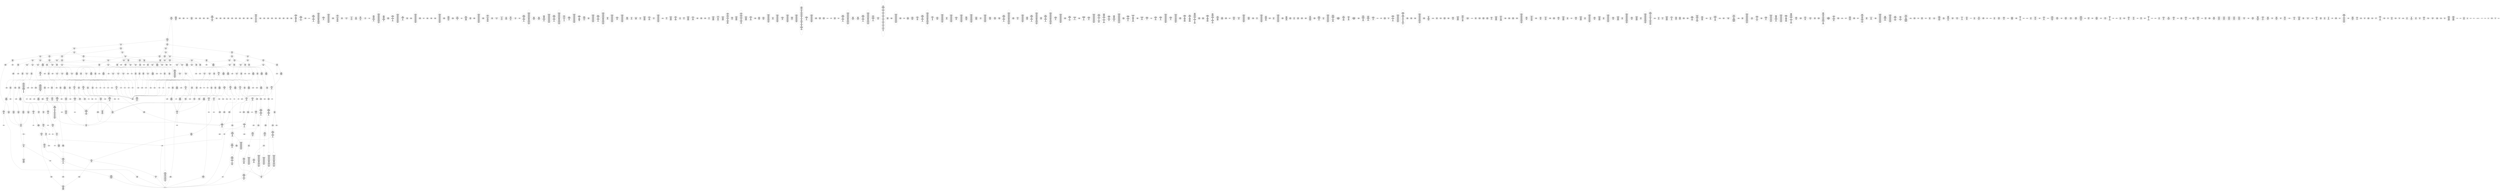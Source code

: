 /* Generated by GvGen v.1.0 (https://www.github.com/stricaud/gvgen) */

digraph G {
compound=true;
   node1 [label="[anywhere]"];
   node2 [label="# 0x0
PUSHX Data
PUSHX Data
MSTORE
PUSHX LogicData
CALLDATASIZE
LT
PUSHX Data
JUMPI
"];
   node3 [label="# 0xd
PUSHX Data
CALLDATALOAD
PUSHX BitData
SHR
PUSHX LogicData
GT
PUSHX Data
JUMPI
"];
   node4 [label="# 0x1e
PUSHX LogicData
GT
PUSHX Data
JUMPI
"];
   node5 [label="# 0x29
PUSHX LogicData
GT
PUSHX Data
JUMPI
"];
   node6 [label="# 0x34
PUSHX LogicData
GT
PUSHX Data
JUMPI
"];
   node7 [label="# 0x3f
PUSHX LogicData
EQ
PUSHX Data
JUMPI
"];
   node8 [label="# 0x4a
PUSHX LogicData
EQ
PUSHX Data
JUMPI
"];
   node9 [label="# 0x55
PUSHX LogicData
EQ
PUSHX Data
JUMPI
"];
   node10 [label="# 0x60
PUSHX LogicData
EQ
PUSHX Data
JUMPI
"];
   node11 [label="# 0x6b
PUSHX Data
JUMP
"];
   node12 [label="# 0x6f
JUMPDEST
PUSHX LogicData
EQ
PUSHX Data
JUMPI
"];
   node13 [label="# 0x7b
PUSHX LogicData
EQ
PUSHX Data
JUMPI
"];
   node14 [label="# 0x86
PUSHX LogicData
EQ
PUSHX Data
JUMPI
"];
   node15 [label="# 0x91
PUSHX Data
JUMP
"];
   node16 [label="# 0x95
JUMPDEST
PUSHX LogicData
GT
PUSHX Data
JUMPI
"];
   node17 [label="# 0xa1
PUSHX LogicData
EQ
PUSHX Data
JUMPI
"];
   node18 [label="# 0xac
PUSHX LogicData
EQ
PUSHX Data
JUMPI
"];
   node19 [label="# 0xb7
PUSHX LogicData
EQ
PUSHX Data
JUMPI
"];
   node20 [label="# 0xc2
PUSHX Data
JUMP
"];
   node21 [label="# 0xc6
JUMPDEST
PUSHX LogicData
EQ
PUSHX Data
JUMPI
"];
   node22 [label="# 0xd2
PUSHX LogicData
EQ
PUSHX Data
JUMPI
"];
   node23 [label="# 0xdd
PUSHX LogicData
EQ
PUSHX Data
JUMPI
"];
   node24 [label="# 0xe8
PUSHX Data
JUMP
"];
   node25 [label="# 0xec
JUMPDEST
PUSHX LogicData
GT
PUSHX Data
JUMPI
"];
   node26 [label="# 0xf8
PUSHX LogicData
GT
PUSHX Data
JUMPI
"];
   node27 [label="# 0x103
PUSHX LogicData
EQ
PUSHX Data
JUMPI
"];
   node28 [label="# 0x10e
PUSHX LogicData
EQ
PUSHX Data
JUMPI
"];
   node29 [label="# 0x119
PUSHX LogicData
EQ
PUSHX Data
JUMPI
"];
   node30 [label="# 0x124
PUSHX LogicData
EQ
PUSHX Data
JUMPI
"];
   node31 [label="# 0x12f
PUSHX Data
JUMP
"];
   node32 [label="# 0x133
JUMPDEST
PUSHX LogicData
EQ
PUSHX Data
JUMPI
"];
   node33 [label="# 0x13f
PUSHX LogicData
EQ
PUSHX Data
JUMPI
"];
   node34 [label="# 0x14a
PUSHX LogicData
EQ
PUSHX Data
JUMPI
"];
   node35 [label="# 0x155
PUSHX Data
JUMP
"];
   node36 [label="# 0x159
JUMPDEST
PUSHX LogicData
GT
PUSHX Data
JUMPI
"];
   node37 [label="# 0x165
PUSHX LogicData
EQ
PUSHX Data
JUMPI
"];
   node38 [label="# 0x170
PUSHX LogicData
EQ
PUSHX Data
JUMPI
"];
   node39 [label="# 0x17b
PUSHX LogicData
EQ
PUSHX Data
JUMPI
"];
   node40 [label="# 0x186
PUSHX Data
JUMP
"];
   node41 [label="# 0x18a
JUMPDEST
PUSHX LogicData
EQ
PUSHX Data
JUMPI
"];
   node42 [label="# 0x196
PUSHX LogicData
EQ
PUSHX Data
JUMPI
"];
   node43 [label="# 0x1a1
PUSHX LogicData
EQ
PUSHX Data
JUMPI
"];
   node44 [label="# 0x1ac
PUSHX Data
JUMP
"];
   node45 [label="# 0x1b0
JUMPDEST
PUSHX LogicData
GT
PUSHX Data
JUMPI
"];
   node46 [label="# 0x1bc
PUSHX LogicData
GT
PUSHX Data
JUMPI
"];
   node47 [label="# 0x1c7
PUSHX LogicData
GT
PUSHX Data
JUMPI
"];
   node48 [label="# 0x1d2
PUSHX LogicData
EQ
PUSHX Data
JUMPI
"];
   node49 [label="# 0x1dd
PUSHX LogicData
EQ
PUSHX Data
JUMPI
"];
   node50 [label="# 0x1e8
PUSHX LogicData
EQ
PUSHX Data
JUMPI
"];
   node51 [label="# 0x1f3
PUSHX LogicData
EQ
PUSHX Data
JUMPI
"];
   node52 [label="# 0x1fe
PUSHX Data
JUMP
"];
   node53 [label="# 0x202
JUMPDEST
PUSHX LogicData
EQ
PUSHX Data
JUMPI
"];
   node54 [label="# 0x20e
PUSHX LogicData
EQ
PUSHX Data
JUMPI
"];
   node55 [label="# 0x219
PUSHX LogicData
EQ
PUSHX Data
JUMPI
"];
   node56 [label="# 0x224
PUSHX Data
JUMP
"];
   node57 [label="# 0x228
JUMPDEST
PUSHX LogicData
GT
PUSHX Data
JUMPI
"];
   node58 [label="# 0x234
PUSHX LogicData
EQ
PUSHX Data
JUMPI
"];
   node59 [label="# 0x23f
PUSHX LogicData
EQ
PUSHX Data
JUMPI
"];
   node60 [label="# 0x24a
PUSHX LogicData
EQ
PUSHX Data
JUMPI
"];
   node61 [label="# 0x255
PUSHX Data
JUMP
"];
   node62 [label="# 0x259
JUMPDEST
PUSHX LogicData
EQ
PUSHX Data
JUMPI
"];
   node63 [label="# 0x265
PUSHX LogicData
EQ
PUSHX Data
JUMPI
"];
   node64 [label="# 0x270
PUSHX LogicData
EQ
PUSHX Data
JUMPI
"];
   node65 [label="# 0x27b
PUSHX Data
JUMP
"];
   node66 [label="# 0x27f
JUMPDEST
PUSHX LogicData
GT
PUSHX Data
JUMPI
"];
   node67 [label="# 0x28b
PUSHX LogicData
GT
PUSHX Data
JUMPI
"];
   node68 [label="# 0x296
PUSHX LogicData
EQ
PUSHX Data
JUMPI
"];
   node69 [label="# 0x2a1
PUSHX LogicData
EQ
PUSHX Data
JUMPI
"];
   node70 [label="# 0x2ac
PUSHX LogicData
EQ
PUSHX Data
JUMPI
"];
   node71 [label="# 0x2b7
PUSHX Data
JUMP
"];
   node72 [label="# 0x2bb
JUMPDEST
PUSHX LogicData
EQ
PUSHX Data
JUMPI
"];
   node73 [label="# 0x2c7
PUSHX LogicData
EQ
PUSHX Data
JUMPI
"];
   node74 [label="# 0x2d2
PUSHX LogicData
EQ
PUSHX Data
JUMPI
"];
   node75 [label="# 0x2dd
PUSHX Data
JUMP
"];
   node76 [label="# 0x2e1
JUMPDEST
PUSHX LogicData
GT
PUSHX Data
JUMPI
"];
   node77 [label="# 0x2ed
PUSHX LogicData
EQ
PUSHX Data
JUMPI
"];
   node78 [label="# 0x2f8
PUSHX LogicData
EQ
PUSHX Data
JUMPI
"];
   node79 [label="# 0x303
PUSHX LogicData
EQ
PUSHX Data
JUMPI
"];
   node80 [label="# 0x30e
PUSHX Data
JUMP
"];
   node81 [label="# 0x312
JUMPDEST
PUSHX LogicData
EQ
PUSHX Data
JUMPI
"];
   node82 [label="# 0x31d
PUSHX LogicData
EQ
PUSHX Data
JUMPI
"];
   node83 [label="# 0x328
PUSHX LogicData
EQ
PUSHX Data
JUMPI
"];
   node84 [label="# 0x333
JUMPDEST
PUSHX Data
REVERT
"];
   node85 [label="# 0x338
JUMPDEST
CALLVALUE
ISZERO
PUSHX Data
JUMPI
"];
   node86 [label="# 0x340
PUSHX Data
REVERT
"];
   node87 [label="# 0x344
JUMPDEST
PUSHX Data
PUSHX Data
CALLDATASIZE
PUSHX Data
PUSHX Data
JUMP
"];
   node88 [label="# 0x353
JUMPDEST
PUSHX Data
PUSHX Data
MSTORE
PUSHX Data
MSTORE
PUSHX Data
SHA3
SLOAD
JUMP
"];
   node89 [label="# 0x365
JUMPDEST
PUSHX MemData
MLOAD
MSTORE
PUSHX ArithData
ADD
"];
   node90 [label="# 0x36f
JUMPDEST
PUSHX MemData
MLOAD
SUB
RETURN
"];
   node91 [label="# 0x378
JUMPDEST
CALLVALUE
ISZERO
PUSHX Data
JUMPI
"];
   node92 [label="# 0x380
PUSHX Data
REVERT
"];
   node93 [label="# 0x384
JUMPDEST
PUSHX Data
PUSHX Data
CALLDATASIZE
PUSHX Data
PUSHX Data
JUMP
"];
   node94 [label="# 0x393
JUMPDEST
PUSHX Data
JUMP
"];
   node95 [label="# 0x398
JUMPDEST
PUSHX MemData
MLOAD
ISZERO
ISZERO
MSTORE
PUSHX ArithData
ADD
PUSHX Data
JUMP
"];
   node96 [label="# 0x3a8
JUMPDEST
CALLVALUE
ISZERO
PUSHX Data
JUMPI
"];
   node97 [label="# 0x3b0
PUSHX Data
REVERT
"];
   node98 [label="# 0x3b4
JUMPDEST
PUSHX Data
PUSHX StorData
SLOAD
JUMP
"];
   node99 [label="# 0x3be
JUMPDEST
CALLVALUE
ISZERO
PUSHX Data
JUMPI
"];
   node100 [label="# 0x3c6
PUSHX Data
REVERT
"];
   node101 [label="# 0x3ca
JUMPDEST
PUSHX Data
PUSHX Data
CALLDATASIZE
PUSHX Data
PUSHX Data
JUMP
"];
   node102 [label="# 0x3d9
JUMPDEST
PUSHX Data
JUMP
"];
   node103 [label="# 0x3de
JUMPDEST
STOP
"];
   node104 [label="# 0x3e0
JUMPDEST
CALLVALUE
ISZERO
PUSHX Data
JUMPI
"];
   node105 [label="# 0x3e8
PUSHX Data
REVERT
"];
   node106 [label="# 0x3ec
JUMPDEST
PUSHX Data
PUSHX Data
JUMP
"];
   node107 [label="# 0x3f5
JUMPDEST
PUSHX MemData
MLOAD
PUSHX Data
PUSHX Data
JUMP
"];
   node108 [label="# 0x402
JUMPDEST
CALLVALUE
ISZERO
PUSHX Data
JUMPI
"];
   node109 [label="# 0x40a
PUSHX Data
REVERT
"];
   node110 [label="# 0x40e
JUMPDEST
PUSHX Data
PUSHX Data
CALLDATASIZE
PUSHX Data
PUSHX Data
JUMP
"];
   node111 [label="# 0x41d
JUMPDEST
PUSHX Data
JUMP
"];
   node112 [label="# 0x422
JUMPDEST
PUSHX MemData
MLOAD
PUSHX ArithData
PUSHX BitData
PUSHX BitData
SHL
SUB
AND
MSTORE
PUSHX ArithData
ADD
PUSHX Data
JUMP
"];
   node113 [label="# 0x43a
JUMPDEST
CALLVALUE
ISZERO
PUSHX Data
JUMPI
"];
   node114 [label="# 0x442
PUSHX Data
REVERT
"];
   node115 [label="# 0x446
JUMPDEST
PUSHX Data
PUSHX Data
CALLDATASIZE
PUSHX Data
PUSHX Data
JUMP
"];
   node116 [label="# 0x455
JUMPDEST
PUSHX Data
JUMP
"];
   node117 [label="# 0x45a
JUMPDEST
CALLVALUE
ISZERO
PUSHX Data
JUMPI
"];
   node118 [label="# 0x462
PUSHX Data
REVERT
"];
   node119 [label="# 0x466
JUMPDEST
PUSHX Data
PUSHX Data
JUMP
"];
   node120 [label="# 0x46f
JUMPDEST
CALLVALUE
ISZERO
PUSHX Data
JUMPI
"];
   node121 [label="# 0x477
PUSHX Data
REVERT
"];
   node122 [label="# 0x47b
JUMPDEST
PUSHX Data
PUSHX StorData
SLOAD
JUMP
"];
   node123 [label="# 0x485
JUMPDEST
CALLVALUE
ISZERO
PUSHX Data
JUMPI
"];
   node124 [label="# 0x48d
PUSHX Data
REVERT
"];
   node125 [label="# 0x491
JUMPDEST
PUSHX Data
PUSHX Data
CALLDATASIZE
PUSHX Data
PUSHX Data
JUMP
"];
   node126 [label="# 0x4a0
JUMPDEST
PUSHX Data
JUMP
"];
   node127 [label="# 0x4a5
JUMPDEST
CALLVALUE
ISZERO
PUSHX Data
JUMPI
"];
   node128 [label="# 0x4ad
PUSHX Data
REVERT
"];
   node129 [label="# 0x4b1
JUMPDEST
PUSHX Data
PUSHX Data
CALLDATASIZE
PUSHX Data
PUSHX Data
JUMP
"];
   node130 [label="# 0x4c0
JUMPDEST
PUSHX Data
JUMP
"];
   node131 [label="# 0x4c5
JUMPDEST
PUSHX Data
MLOAD
PUSHX ArithData
PUSHX BitData
PUSHX BitData
SHL
SUB
AND
MSTORE
PUSHX ArithData
ADD
MSTORE
ADD
PUSHX Data
JUMP
"];
   node132 [label="# 0x4e4
JUMPDEST
CALLVALUE
ISZERO
PUSHX Data
JUMPI
"];
   node133 [label="# 0x4ec
PUSHX Data
REVERT
"];
   node134 [label="# 0x4f0
JUMPDEST
PUSHX Data
PUSHX Data
JUMP
"];
   node135 [label="# 0x4f9
JUMPDEST
CALLVALUE
ISZERO
PUSHX Data
JUMPI
"];
   node136 [label="# 0x501
PUSHX Data
REVERT
"];
   node137 [label="# 0x505
JUMPDEST
PUSHX Data
PUSHX Data
CALLDATASIZE
PUSHX Data
PUSHX Data
JUMP
"];
   node138 [label="# 0x514
JUMPDEST
PUSHX Data
JUMP
"];
   node139 [label="# 0x519
JUMPDEST
CALLVALUE
ISZERO
PUSHX Data
JUMPI
"];
   node140 [label="# 0x521
PUSHX Data
REVERT
"];
   node141 [label="# 0x525
JUMPDEST
PUSHX Data
PUSHX Data
CALLDATASIZE
PUSHX Data
PUSHX Data
JUMP
"];
   node142 [label="# 0x534
JUMPDEST
PUSHX Data
JUMP
"];
   node143 [label="# 0x539
JUMPDEST
CALLVALUE
ISZERO
PUSHX Data
JUMPI
"];
   node144 [label="# 0x541
PUSHX Data
REVERT
"];
   node145 [label="# 0x545
JUMPDEST
PUSHX Data
PUSHX Data
JUMP
"];
   node146 [label="# 0x54e
JUMPDEST
CALLVALUE
ISZERO
PUSHX Data
JUMPI
"];
   node147 [label="# 0x556
PUSHX Data
REVERT
"];
   node148 [label="# 0x55a
JUMPDEST
PUSHX Data
PUSHX Data
CALLDATASIZE
PUSHX Data
PUSHX Data
JUMP
"];
   node149 [label="# 0x569
JUMPDEST
PUSHX Data
JUMP
"];
   node150 [label="# 0x56e
JUMPDEST
CALLVALUE
ISZERO
PUSHX Data
JUMPI
"];
   node151 [label="# 0x576
PUSHX Data
REVERT
"];
   node152 [label="# 0x57a
JUMPDEST
PUSHX Data
PUSHX StorData
SLOAD
PUSHX BitData
PUSHX BitData
SHL
DIV
PUSHX BitData
AND
JUMP
"];
   node153 [label="# 0x58e
JUMPDEST
CALLVALUE
ISZERO
PUSHX Data
JUMPI
"];
   node154 [label="# 0x596
PUSHX Data
REVERT
"];
   node155 [label="# 0x59a
JUMPDEST
PUSHX Data
PUSHX Data
CALLDATASIZE
PUSHX Data
PUSHX Data
JUMP
"];
   node156 [label="# 0x5a9
JUMPDEST
PUSHX Data
JUMP
"];
   node157 [label="# 0x5ae
JUMPDEST
CALLVALUE
ISZERO
PUSHX Data
JUMPI
"];
   node158 [label="# 0x5b6
PUSHX Data
REVERT
"];
   node159 [label="# 0x5ba
JUMPDEST
PUSHX Data
PUSHX StorData
SLOAD
JUMP
"];
   node160 [label="# 0x5c4
JUMPDEST
CALLVALUE
ISZERO
PUSHX Data
JUMPI
"];
   node161 [label="# 0x5cc
PUSHX Data
REVERT
"];
   node162 [label="# 0x5d0
JUMPDEST
PUSHX Data
PUSHX Data
CALLDATASIZE
PUSHX Data
PUSHX Data
JUMP
"];
   node163 [label="# 0x5df
JUMPDEST
PUSHX Data
JUMP
"];
   node164 [label="# 0x5e4
JUMPDEST
CALLVALUE
ISZERO
PUSHX Data
JUMPI
"];
   node165 [label="# 0x5ec
PUSHX Data
REVERT
"];
   node166 [label="# 0x5f0
JUMPDEST
PUSHX Data
PUSHX Data
CALLDATASIZE
PUSHX Data
PUSHX Data
JUMP
"];
   node167 [label="# 0x5ff
JUMPDEST
PUSHX Data
JUMP
"];
   node168 [label="# 0x604
JUMPDEST
CALLVALUE
ISZERO
PUSHX Data
JUMPI
"];
   node169 [label="# 0x60c
PUSHX Data
REVERT
"];
   node170 [label="# 0x610
JUMPDEST
PUSHX Data
PUSHX Data
CALLDATASIZE
PUSHX Data
PUSHX Data
JUMP
"];
   node171 [label="# 0x61f
JUMPDEST
PUSHX Data
JUMP
"];
   node172 [label="# 0x624
JUMPDEST
CALLVALUE
ISZERO
PUSHX Data
JUMPI
"];
   node173 [label="# 0x62c
PUSHX Data
REVERT
"];
   node174 [label="# 0x630
JUMPDEST
PUSHX StorData
SLOAD
PUSHX Data
PUSHX BitData
AND
JUMP
"];
   node175 [label="# 0x649
JUMPDEST
PUSHX MemData
MLOAD
PUSHX BitData
AND
MSTORE
PUSHX ArithData
ADD
PUSHX Data
JUMP
"];
   node176 [label="# 0x666
JUMPDEST
CALLVALUE
ISZERO
PUSHX Data
JUMPI
"];
   node177 [label="# 0x66e
PUSHX Data
REVERT
"];
   node178 [label="# 0x672
JUMPDEST
PUSHX Data
PUSHX StorData
SLOAD
JUMP
"];
   node179 [label="# 0x67c
JUMPDEST
CALLVALUE
ISZERO
PUSHX Data
JUMPI
"];
   node180 [label="# 0x684
PUSHX Data
REVERT
"];
   node181 [label="# 0x688
JUMPDEST
PUSHX Data
PUSHX Data
JUMP
"];
   node182 [label="# 0x691
JUMPDEST
PUSHX Data
PUSHX Data
CALLDATASIZE
PUSHX Data
PUSHX Data
JUMP
"];
   node183 [label="# 0x69f
JUMPDEST
PUSHX Data
JUMP
"];
   node184 [label="# 0x6a4
JUMPDEST
CALLVALUE
ISZERO
PUSHX Data
JUMPI
"];
   node185 [label="# 0x6ac
PUSHX Data
REVERT
"];
   node186 [label="# 0x6b0
JUMPDEST
PUSHX StorData
SLOAD
PUSHX ArithData
PUSHX BitData
PUSHX BitData
SHL
SUB
AND
PUSHX Data
JUMP
"];
   node187 [label="# 0x6c2
JUMPDEST
CALLVALUE
ISZERO
PUSHX Data
JUMPI
"];
   node188 [label="# 0x6ca
PUSHX Data
REVERT
"];
   node189 [label="# 0x6ce
JUMPDEST
PUSHX Data
PUSHX Data
CALLDATASIZE
PUSHX Data
PUSHX Data
JUMP
"];
   node190 [label="# 0x6dd
JUMPDEST
PUSHX Data
JUMP
"];
   node191 [label="# 0x6e2
JUMPDEST
CALLVALUE
ISZERO
PUSHX Data
JUMPI
"];
   node192 [label="# 0x6ea
PUSHX Data
REVERT
"];
   node193 [label="# 0x6ee
JUMPDEST
PUSHX Data
PUSHX Data
JUMP
"];
   node194 [label="# 0x6f7
JUMPDEST
CALLVALUE
ISZERO
PUSHX Data
JUMPI
"];
   node195 [label="# 0x6ff
PUSHX Data
REVERT
"];
   node196 [label="# 0x703
JUMPDEST
PUSHX Data
PUSHX Data
JUMP
"];
   node197 [label="# 0x70c
JUMPDEST
CALLVALUE
ISZERO
PUSHX Data
JUMPI
"];
   node198 [label="# 0x714
PUSHX Data
REVERT
"];
   node199 [label="# 0x718
JUMPDEST
PUSHX Data
PUSHX StorData
SLOAD
JUMP
"];
   node200 [label="# 0x722
JUMPDEST
CALLVALUE
ISZERO
PUSHX Data
JUMPI
"];
   node201 [label="# 0x72a
PUSHX Data
REVERT
"];
   node202 [label="# 0x72e
JUMPDEST
PUSHX Data
PUSHX Data
CALLDATASIZE
PUSHX Data
PUSHX Data
JUMP
"];
   node203 [label="# 0x73d
JUMPDEST
PUSHX Data
JUMP
"];
   node204 [label="# 0x742
JUMPDEST
CALLVALUE
ISZERO
PUSHX Data
JUMPI
"];
   node205 [label="# 0x74a
PUSHX Data
REVERT
"];
   node206 [label="# 0x74e
JUMPDEST
PUSHX Data
PUSHX Data
JUMP
"];
   node207 [label="# 0x757
JUMPDEST
CALLVALUE
ISZERO
PUSHX Data
JUMPI
"];
   node208 [label="# 0x75f
PUSHX Data
REVERT
"];
   node209 [label="# 0x763
JUMPDEST
PUSHX StorData
SLOAD
PUSHX Data
PUSHX BitData
AND
JUMP
"];
   node210 [label="# 0x771
JUMPDEST
CALLVALUE
ISZERO
PUSHX Data
JUMPI
"];
   node211 [label="# 0x779
PUSHX Data
REVERT
"];
   node212 [label="# 0x77d
JUMPDEST
PUSHX Data
PUSHX Data
JUMP
"];
   node213 [label="# 0x786
JUMPDEST
PUSHX MemData
MLOAD
PUSHX Data
MLOAD
MSTORE
PUSHX ArithData
ADD
MLOAD
ADD
MSTORE
PUSHX ArithData
ADD
MLOAD
ADD
MSTORE
PUSHX ArithData
ADD
MLOAD
ADD
MSTORE
PUSHX ArithData
ADD
JUMP
"];
   node214 [label="# 0x7b9
JUMPDEST
CALLVALUE
ISZERO
PUSHX Data
JUMPI
"];
   node215 [label="# 0x7c1
PUSHX Data
REVERT
"];
   node216 [label="# 0x7c5
JUMPDEST
PUSHX Data
PUSHX Data
CALLDATASIZE
PUSHX Data
PUSHX Data
JUMP
"];
   node217 [label="# 0x7d4
JUMPDEST
PUSHX Data
JUMP
"];
   node218 [label="# 0x7d9
JUMPDEST
CALLVALUE
ISZERO
PUSHX Data
JUMPI
"];
   node219 [label="# 0x7e1
PUSHX Data
REVERT
"];
   node220 [label="# 0x7e5
JUMPDEST
PUSHX Data
PUSHX Data
CALLDATASIZE
PUSHX Data
PUSHX Data
JUMP
"];
   node221 [label="# 0x7f4
JUMPDEST
PUSHX Data
JUMP
"];
   node222 [label="# 0x7f9
JUMPDEST
CALLVALUE
ISZERO
PUSHX Data
JUMPI
"];
   node223 [label="# 0x801
PUSHX Data
REVERT
"];
   node224 [label="# 0x805
JUMPDEST
PUSHX StorData
SLOAD
PUSHX ArithData
PUSHX BitData
PUSHX BitData
SHL
SUB
AND
PUSHX Data
JUMP
"];
   node225 [label="# 0x817
JUMPDEST
CALLVALUE
ISZERO
PUSHX Data
JUMPI
"];
   node226 [label="# 0x81f
PUSHX Data
REVERT
"];
   node227 [label="# 0x823
JUMPDEST
PUSHX Data
PUSHX Data
CALLDATASIZE
PUSHX Data
PUSHX Data
JUMP
"];
   node228 [label="# 0x832
JUMPDEST
PUSHX Data
JUMP
"];
   node229 [label="# 0x837
JUMPDEST
CALLVALUE
ISZERO
PUSHX Data
JUMPI
"];
   node230 [label="# 0x83f
PUSHX Data
REVERT
"];
   node231 [label="# 0x843
JUMPDEST
PUSHX Data
PUSHX Data
CALLDATASIZE
PUSHX Data
PUSHX Data
JUMP
"];
   node232 [label="# 0x852
JUMPDEST
PUSHX Data
JUMP
"];
   node233 [label="# 0x857
JUMPDEST
CALLVALUE
ISZERO
PUSHX Data
JUMPI
"];
   node234 [label="# 0x85f
PUSHX Data
REVERT
"];
   node235 [label="# 0x863
JUMPDEST
PUSHX Data
PUSHX Data
CALLDATASIZE
PUSHX Data
PUSHX Data
JUMP
"];
   node236 [label="# 0x872
JUMPDEST
PUSHX Data
JUMP
"];
   node237 [label="# 0x877
JUMPDEST
PUSHX Data
PUSHX Data
CALLDATASIZE
PUSHX Data
PUSHX Data
JUMP
"];
   node238 [label="# 0x885
JUMPDEST
PUSHX Data
JUMP
"];
   node239 [label="# 0x88a
JUMPDEST
CALLVALUE
ISZERO
PUSHX Data
JUMPI
"];
   node240 [label="# 0x892
PUSHX Data
REVERT
"];
   node241 [label="# 0x896
JUMPDEST
PUSHX StorData
SLOAD
PUSHX StorData
SLOAD
PUSHX StorData
SLOAD
PUSHX StorData
SLOAD
PUSHX StorData
SLOAD
PUSHX StorData
SLOAD
PUSHX StorData
SLOAD
PUSHX Data
PUSHX ArithData
PUSHX BitData
PUSHX BitData
SHL
SUB
AND
AND
AND
AND
AND
AND
AND
JUMP
"];
   node242 [label="# 0x8cf
JUMPDEST
PUSHX Data
MLOAD
PUSHX ArithData
PUSHX BitData
PUSHX BitData
SHL
SUB
AND
MSTORE
AND
PUSHX ArithData
ADD
MSTORE
AND
ADD
MSTORE
AND
PUSHX ArithData
ADD
MSTORE
AND
PUSHX ArithData
ADD
MSTORE
AND
PUSHX ArithData
ADD
MSTORE
AND
PUSHX ArithData
ADD
MSTORE
PUSHX ArithData
ADD
PUSHX Data
JUMP
"];
   node243 [label="# 0x918
JUMPDEST
CALLVALUE
ISZERO
PUSHX Data
JUMPI
"];
   node244 [label="# 0x920
PUSHX Data
REVERT
"];
   node245 [label="# 0x924
JUMPDEST
PUSHX Data
PUSHX Data
CALLDATASIZE
PUSHX Data
PUSHX Data
JUMP
"];
   node246 [label="# 0x933
JUMPDEST
PUSHX Data
JUMP
"];
   node247 [label="# 0x938
JUMPDEST
CALLVALUE
ISZERO
PUSHX Data
JUMPI
"];
   node248 [label="# 0x940
PUSHX Data
REVERT
"];
   node249 [label="# 0x944
JUMPDEST
PUSHX Data
PUSHX Data
CALLDATASIZE
PUSHX Data
PUSHX Data
JUMP
"];
   node250 [label="# 0x953
JUMPDEST
PUSHX Data
JUMP
"];
   node251 [label="# 0x958
JUMPDEST
CALLVALUE
ISZERO
PUSHX Data
JUMPI
"];
   node252 [label="# 0x960
PUSHX Data
REVERT
"];
   node253 [label="# 0x964
JUMPDEST
PUSHX Data
PUSHX Data
CALLDATASIZE
PUSHX Data
PUSHX Data
JUMP
"];
   node254 [label="# 0x973
JUMPDEST
PUSHX Data
JUMP
"];
   node255 [label="# 0x978
JUMPDEST
CALLVALUE
ISZERO
PUSHX Data
JUMPI
"];
   node256 [label="# 0x980
PUSHX Data
REVERT
"];
   node257 [label="# 0x984
JUMPDEST
PUSHX Data
PUSHX Data
JUMP
"];
   node258 [label="# 0x98d
JUMPDEST
CALLVALUE
ISZERO
PUSHX Data
JUMPI
"];
   node259 [label="# 0x995
PUSHX Data
REVERT
"];
   node260 [label="# 0x999
JUMPDEST
PUSHX Data
PUSHX Data
CALLDATASIZE
PUSHX Data
PUSHX Data
JUMP
"];
   node261 [label="# 0x9a8
JUMPDEST
PUSHX ArithData
PUSHX BitData
PUSHX BitData
SHL
SUB
AND
PUSHX Data
MSTORE
PUSHX Data
PUSHX Data
MSTORE
PUSHX Data
SHA3
AND
MSTORE
MSTORE
SHA3
SLOAD
PUSHX BitData
AND
JUMP
"];
   node262 [label="# 0x9d6
JUMPDEST
CALLVALUE
ISZERO
PUSHX Data
JUMPI
"];
   node263 [label="# 0x9de
PUSHX Data
REVERT
"];
   node264 [label="# 0x9e2
JUMPDEST
PUSHX Data
PUSHX StorData
SLOAD
JUMP
"];
   node265 [label="# 0x9ec
JUMPDEST
CALLVALUE
ISZERO
PUSHX Data
JUMPI
"];
   node266 [label="# 0x9f4
PUSHX Data
REVERT
"];
   node267 [label="# 0x9f8
JUMPDEST
PUSHX StorData
SLOAD
PUSHX Data
PUSHX Data
DIV
PUSHX BitData
AND
JUMP
"];
   node268 [label="# 0xa21
JUMPDEST
PUSHX Data
PUSHX ArithData
PUSHX BitData
PUSHX BitData
SHL
SUB
NOT
AND
PUSHX LogicData
EQ
PUSHX Data
JUMPI
"];
   node269 [label="# 0xa56
PUSHX Data
PUSHX Data
JUMP
"];
   node270 [label="# 0xa5f
JUMPDEST
"];
   node271 [label="# 0xa62
JUMPDEST
JUMP
"];
   node272 [label="# 0xa67
JUMPDEST
PUSHX StorData
SLOAD
PUSHX ArithData
PUSHX BitData
PUSHX BitData
SHL
SUB
AND
CALLER
PUSHX ArithData
PUSHX BitData
PUSHX BitData
SHL
SUB
AND
EQ
PUSHX Data
JUMPI
"];
   node273 [label="# 0xa83
PUSHX MemData
MLOAD
PUSHX BitData
PUSHX BitData
SHL
MSTORE
PUSHX Data
PUSHX ArithData
ADD
MSTORE
PUSHX Data
PUSHX ArithData
ADD
MSTORE
PUSHX MemData
MLOAD
PUSHX Data
PUSHX Data
CODECOPY
MLOAD
MSTORE
PUSHX ArithData
ADD
MSTORE
PUSHX BitData
PUSHX BitData
SHL
PUSHX ArithData
ADD
MSTORE
PUSHX ArithData
ADD
"];
   node274 [label="# 0xac8
JUMPDEST
PUSHX MemData
MLOAD
SUB
REVERT
"];
   node275 [label="# 0xad1
JUMPDEST
PUSHX ArithData
PUSHX BitData
PUSHX BitData
SHL
SUB
AND
PUSHX Data
JUMPI
"];
   node276 [label="# 0xae0
PUSHX MemData
MLOAD
PUSHX BitData
PUSHX BitData
SHL
MSTORE
PUSHX Data
PUSHX ArithData
ADD
MSTORE
PUSHX Data
PUSHX ArithData
ADD
MSTORE
PUSHX Data
PUSHX ArithData
ADD
MSTORE
PUSHX Data
PUSHX ArithData
ADD
MSTORE
PUSHX ArithData
ADD
PUSHX Data
JUMP
"];
   node277 [label="# 0xb4d
JUMPDEST
PUSHX Data
PUSHX Data
JUMP
"];
   node278 [label="# 0xb56
JUMPDEST
JUMP
"];
   node279 [label="# 0xb59
JUMPDEST
PUSHX Data
PUSHX StorData
SLOAD
PUSHX Data
PUSHX Data
JUMP
"];
   node280 [label="# 0xb68
JUMPDEST
PUSHX ArithData
ADD
PUSHX ArithData
DIV
MUL
PUSHX ArithData
ADD
PUSHX MemData
MLOAD
ADD
PUSHX Data
MSTORE
MSTORE
PUSHX ArithData
ADD
SLOAD
PUSHX Data
PUSHX Data
JUMP
"];
   node281 [label="# 0xb94
JUMPDEST
ISZERO
PUSHX Data
JUMPI
"];
   node282 [label="# 0xb9b
PUSHX LogicData
LT
PUSHX Data
JUMPI
"];
   node283 [label="# 0xba3
PUSHX ArithData
SLOAD
DIV
MUL
MSTORE
PUSHX ArithData
ADD
PUSHX Data
JUMP
"];
   node284 [label="# 0xbb6
JUMPDEST
ADD
PUSHX Data
MSTORE
PUSHX Data
PUSHX Data
SHA3
"];
   node285 [label="# 0xbc4
JUMPDEST
SLOAD
MSTORE
PUSHX ArithData
ADD
PUSHX ArithData
ADD
GT
PUSHX Data
JUMPI
"];
   node286 [label="# 0xbd8
SUB
PUSHX BitData
AND
ADD
"];
   node287 [label="# 0xbe1
JUMPDEST
JUMP
"];
   node288 [label="# 0xbeb
JUMPDEST
PUSHX Data
MSTORE
PUSHX Data
PUSHX Data
MSTORE
PUSHX Data
SHA3
SLOAD
PUSHX ArithData
PUSHX BitData
PUSHX BitData
SHL
SUB
AND
PUSHX Data
JUMPI
"];
   node289 [label="# 0xc08
PUSHX MemData
MLOAD
PUSHX BitData
PUSHX BitData
SHL
MSTORE
PUSHX Data
PUSHX ArithData
ADD
MSTORE
PUSHX Data
PUSHX ArithData
ADD
MSTORE
PUSHX Data
PUSHX ArithData
ADD
MSTORE
PUSHX BitData
PUSHX BitData
SHL
PUSHX ArithData
ADD
MSTORE
PUSHX ArithData
ADD
PUSHX Data
JUMP
"];
   node290 [label="# 0xc64
JUMPDEST
PUSHX Data
MSTORE
PUSHX Data
PUSHX Data
MSTORE
PUSHX Data
SHA3
SLOAD
PUSHX ArithData
PUSHX BitData
PUSHX BitData
SHL
SUB
AND
JUMP
"];
   node291 [label="# 0xc80
JUMPDEST
PUSHX Data
PUSHX Data
PUSHX Data
JUMP
"];
   node292 [label="# 0xc8b
JUMPDEST
PUSHX ArithData
PUSHX BitData
PUSHX BitData
SHL
SUB
AND
PUSHX ArithData
PUSHX BitData
PUSHX BitData
SHL
SUB
AND
EQ
ISZERO
PUSHX Data
JUMPI
"];
   node293 [label="# 0xca8
PUSHX MemData
MLOAD
PUSHX BitData
PUSHX BitData
SHL
MSTORE
PUSHX Data
PUSHX ArithData
ADD
MSTORE
PUSHX Data
PUSHX ArithData
ADD
MSTORE
PUSHX Data
PUSHX ArithData
ADD
MSTORE
PUSHX Data
PUSHX ArithData
ADD
MSTORE
PUSHX ArithData
ADD
PUSHX Data
JUMP
"];
   node294 [label="# 0xd15
JUMPDEST
CALLER
PUSHX ArithData
PUSHX BitData
PUSHX BitData
SHL
SUB
AND
EQ
PUSHX Data
JUMPI
"];
   node295 [label="# 0xd27
PUSHX Data
CALLER
PUSHX Data
JUMP
"];
   node296 [label="# 0xd31
JUMPDEST
PUSHX Data
JUMPI
"];
   node297 [label="# 0xd36
PUSHX MemData
MLOAD
PUSHX BitData
PUSHX BitData
SHL
MSTORE
PUSHX Data
PUSHX ArithData
ADD
MSTORE
PUSHX Data
PUSHX ArithData
ADD
MSTORE
PUSHX Data
PUSHX ArithData
ADD
MSTORE
PUSHX Data
PUSHX ArithData
ADD
MSTORE
PUSHX ArithData
ADD
PUSHX Data
JUMP
"];
   node298 [label="# 0xda3
JUMPDEST
PUSHX Data
PUSHX Data
JUMP
"];
   node299 [label="# 0xdad
JUMPDEST
JUMP
"];
   node300 [label="# 0xdb2
JUMPDEST
PUSHX StorData
SLOAD
PUSHX ArithData
PUSHX BitData
PUSHX BitData
SHL
SUB
AND
CALLER
PUSHX ArithData
PUSHX BitData
PUSHX BitData
SHL
SUB
AND
EQ
PUSHX Data
JUMPI
"];
   node301 [label="# 0xdce
PUSHX MemData
MLOAD
PUSHX BitData
PUSHX BitData
SHL
MSTORE
PUSHX Data
PUSHX ArithData
ADD
MSTORE
PUSHX Data
PUSHX ArithData
ADD
MSTORE
PUSHX MemData
MLOAD
PUSHX Data
PUSHX Data
CODECOPY
MLOAD
MSTORE
PUSHX ArithData
ADD
MSTORE
PUSHX BitData
PUSHX BitData
SHL
PUSHX ArithData
ADD
MSTORE
PUSHX ArithData
ADD
PUSHX Data
JUMP
"];
   node302 [label="# 0xe17
JUMPDEST
PUSHX Data
PUSHX Data
PUSHX Data
JUMP
"];
   node303 [label="# 0xe21
JUMPDEST
JUMP
"];
   node304 [label="# 0xe23
JUMPDEST
PUSHX Data
CALLER
"];
   node305 [label="# 0xe28
JUMPDEST
PUSHX Data
JUMP
"];
   node306 [label="# 0xe2e
JUMPDEST
PUSHX Data
JUMPI
"];
   node307 [label="# 0xe33
PUSHX MemData
MLOAD
PUSHX BitData
PUSHX BitData
SHL
MSTORE
PUSHX Data
PUSHX ArithData
ADD
MSTORE
PUSHX Data
PUSHX ArithData
ADD
MSTORE
PUSHX Data
PUSHX ArithData
ADD
MSTORE
PUSHX Data
PUSHX ArithData
ADD
MSTORE
PUSHX ArithData
ADD
PUSHX Data
JUMP
"];
   node308 [label="# 0xea0
JUMPDEST
PUSHX Data
PUSHX Data
JUMP
"];
   node309 [label="# 0xeab
JUMPDEST
PUSHX StorData
SLOAD
PUSHX Data
PUSHX Data
PUSHX Data
PUSHX Data
DIV
PUSHX BitData
AND
PUSHX Data
JUMP
"];
   node310 [label="# 0xee1
JUMPDEST
PUSHX Data
PUSHX Data
JUMP
"];
   node311 [label="# 0xeeb
JUMPDEST
PUSHX StorData
SLOAD
PUSHX ArithData
PUSHX BitData
PUSHX BitData
SHL
SUB
AND
"];
   node312 [label="# 0xefd
JUMPDEST
JUMP
"];
   node313 [label="# 0xf04
JUMPDEST
PUSHX StorData
SLOAD
PUSHX ArithData
PUSHX BitData
PUSHX BitData
SHL
SUB
AND
CALLER
PUSHX ArithData
PUSHX BitData
PUSHX BitData
SHL
SUB
AND
EQ
PUSHX Data
JUMPI
"];
   node314 [label="# 0xf20
PUSHX MemData
MLOAD
PUSHX BitData
PUSHX BitData
SHL
MSTORE
PUSHX Data
PUSHX ArithData
ADD
MSTORE
PUSHX Data
PUSHX ArithData
ADD
MSTORE
PUSHX MemData
MLOAD
PUSHX Data
PUSHX Data
CODECOPY
MLOAD
MSTORE
PUSHX ArithData
ADD
MSTORE
PUSHX BitData
PUSHX BitData
SHL
PUSHX ArithData
ADD
MSTORE
PUSHX ArithData
ADD
PUSHX Data
JUMP
"];
   node315 [label="# 0xf69
JUMPDEST
PUSHX Data
PUSHX Data
JUMP
"];
   node316 [label="# 0xf71
JUMPDEST
PUSHX Data
PUSHX MemData
MLOAD
PUSHX ArithData
ADD
PUSHX Data
MSTORE
PUSHX Data
MSTORE
PUSHX Data
JUMP
"];
   node317 [label="# 0xf8c
JUMPDEST
PUSHX Data
CALLER
PUSHX Data
JUMP
"];
   node318 [label="# 0xf95
JUMPDEST
PUSHX Data
JUMPI
"];
   node319 [label="# 0xf9a
PUSHX MemData
MLOAD
PUSHX BitData
PUSHX BitData
SHL
MSTORE
PUSHX Data
PUSHX ArithData
ADD
MSTORE
PUSHX Data
PUSHX ArithData
ADD
MSTORE
PUSHX Data
PUSHX ArithData
ADD
MSTORE
PUSHX Data
PUSHX ArithData
ADD
MSTORE
PUSHX ArithData
ADD
PUSHX Data
JUMP
"];
   node320 [label="# 0x1007
JUMPDEST
PUSHX Data
PUSHX Data
JUMP
"];
   node321 [label="# 0x1010
JUMPDEST
PUSHX StorData
SLOAD
PUSHX Data
PUSHX Data
JUMP
"];
   node322 [label="# 0x101d
JUMPDEST
PUSHX ArithData
ADD
PUSHX ArithData
DIV
MUL
PUSHX ArithData
ADD
PUSHX MemData
MLOAD
ADD
PUSHX Data
MSTORE
MSTORE
PUSHX ArithData
ADD
SLOAD
PUSHX Data
PUSHX Data
JUMP
"];
   node323 [label="# 0x1049
JUMPDEST
ISZERO
PUSHX Data
JUMPI
"];
   node324 [label="# 0x1050
PUSHX LogicData
LT
PUSHX Data
JUMPI
"];
   node325 [label="# 0x1058
PUSHX ArithData
SLOAD
DIV
MUL
MSTORE
PUSHX ArithData
ADD
PUSHX Data
JUMP
"];
   node326 [label="# 0x106b
JUMPDEST
ADD
PUSHX Data
MSTORE
PUSHX Data
PUSHX Data
SHA3
"];
   node327 [label="# 0x1079
JUMPDEST
SLOAD
MSTORE
PUSHX ArithData
ADD
PUSHX ArithData
ADD
GT
PUSHX Data
JUMPI
"];
   node328 [label="# 0x108d
SUB
PUSHX BitData
AND
ADD
"];
   node329 [label="# 0x1096
JUMPDEST
JUMP
"];
   node330 [label="# 0x109e
JUMPDEST
PUSHX StorData
SLOAD
PUSHX ArithData
PUSHX BitData
PUSHX BitData
SHL
SUB
AND
CALLER
PUSHX ArithData
PUSHX BitData
PUSHX BitData
SHL
SUB
AND
EQ
PUSHX Data
JUMPI
"];
   node331 [label="# 0x10ba
PUSHX MemData
MLOAD
PUSHX BitData
PUSHX BitData
SHL
MSTORE
PUSHX Data
PUSHX ArithData
ADD
MSTORE
PUSHX Data
PUSHX ArithData
ADD
MSTORE
PUSHX MemData
MLOAD
PUSHX Data
PUSHX Data
CODECOPY
MLOAD
MSTORE
PUSHX ArithData
ADD
MSTORE
PUSHX BitData
PUSHX BitData
SHL
PUSHX ArithData
ADD
MSTORE
PUSHX ArithData
ADD
PUSHX Data
JUMP
"];
   node332 [label="# 0x1103
JUMPDEST
MLOAD
PUSHX Data
PUSHX Data
PUSHX ArithData
ADD
PUSHX Data
JUMP
"];
   node333 [label="# 0x1116
JUMPDEST
MLOAD
PUSHX Data
PUSHX Data
PUSHX ArithData
ADD
PUSHX Data
JUMP
"];
   node334 [label="# 0x112a
JUMPDEST
PUSHX Data
MSTORE
PUSHX Data
PUSHX Data
MSTORE
PUSHX Data
SHA3
SLOAD
PUSHX ArithData
PUSHX BitData
PUSHX BitData
SHL
SUB
AND
PUSHX Data
JUMPI
"];
   node335 [label="# 0x1148
PUSHX MemData
MLOAD
PUSHX BitData
PUSHX BitData
SHL
MSTORE
PUSHX Data
PUSHX ArithData
ADD
MSTORE
PUSHX Data
PUSHX ArithData
ADD
MSTORE
PUSHX Data
PUSHX ArithData
ADD
MSTORE
PUSHX Data
PUSHX ArithData
ADD
MSTORE
PUSHX ArithData
ADD
PUSHX Data
JUMP
"];
   node336 [label="# 0x11b5
JUMPDEST
PUSHX StorData
SLOAD
PUSHX ArithData
PUSHX BitData
PUSHX BitData
SHL
SUB
AND
CALLER
PUSHX ArithData
PUSHX BitData
PUSHX BitData
SHL
SUB
AND
EQ
PUSHX Data
JUMPI
"];
   node337 [label="# 0x11d1
PUSHX MemData
MLOAD
PUSHX BitData
PUSHX BitData
SHL
MSTORE
PUSHX Data
PUSHX ArithData
ADD
MSTORE
PUSHX Data
PUSHX ArithData
ADD
MSTORE
PUSHX MemData
MLOAD
PUSHX Data
PUSHX Data
CODECOPY
MLOAD
MSTORE
PUSHX ArithData
ADD
MSTORE
PUSHX BitData
PUSHX BitData
SHL
PUSHX ArithData
ADD
MSTORE
PUSHX ArithData
ADD
PUSHX Data
JUMP
"];
   node338 [label="# 0x121a
JUMPDEST
PUSHX StorData
SLOAD
PUSHX BitData
AND
PUSHX ArithData
MUL
PUSHX BitData
AND
PUSHX BitData
NOT
AND
OR
AND
OR
SSTORE
JUMP
"];
   node339 [label="# 0x127d
JUMPDEST
PUSHX Data
PUSHX ArithData
PUSHX BitData
PUSHX BitData
SHL
SUB
AND
PUSHX Data
JUMPI
"];
   node340 [label="# 0x128e
PUSHX MemData
MLOAD
PUSHX BitData
PUSHX BitData
SHL
MSTORE
PUSHX Data
PUSHX ArithData
ADD
MSTORE
PUSHX Data
PUSHX ArithData
ADD
MSTORE
PUSHX Data
PUSHX ArithData
ADD
MSTORE
PUSHX Data
PUSHX ArithData
ADD
MSTORE
PUSHX ArithData
ADD
PUSHX Data
JUMP
"];
   node341 [label="# 0x12fb
JUMPDEST
PUSHX ArithData
PUSHX BitData
PUSHX BitData
SHL
SUB
AND
PUSHX Data
MSTORE
PUSHX Data
PUSHX Data
MSTORE
PUSHX Data
SHA3
SLOAD
JUMP
"];
   node342 [label="# 0x1317
JUMPDEST
PUSHX Data
PUSHX StorData
SLOAD
PUSHX BitData
PUSHX BitData
SHL
DIV
PUSHX BitData
AND
JUMP
"];
   node343 [label="# 0x132a
JUMPDEST
ISZERO
PUSHX Data
JUMPI
"];
   node344 [label="# 0x1330
PUSHX MemData
MLOAD
PUSHX BitData
PUSHX BitData
SHL
MSTORE
PUSHX Data
PUSHX ArithData
ADD
MSTORE
PUSHX Data
PUSHX ArithData
ADD
MSTORE
PUSHX Data
PUSHX ArithData
ADD
MSTORE
PUSHX ArithData
ADD
PUSHX Data
JUMP
"];
   node345 [label="# 0x1377
JUMPDEST
PUSHX StorData
SLOAD
PUSHX ArithData
PUSHX BitData
PUSHX BitData
SHL
SUB
AND
CALLER
PUSHX ArithData
PUSHX BitData
PUSHX BitData
SHL
SUB
AND
EQ
PUSHX Data
JUMPI
"];
   node346 [label="# 0x1393
PUSHX MemData
MLOAD
PUSHX BitData
PUSHX BitData
SHL
MSTORE
PUSHX Data
PUSHX ArithData
ADD
MSTORE
PUSHX Data
PUSHX ArithData
ADD
MSTORE
PUSHX MemData
MLOAD
PUSHX Data
PUSHX Data
CODECOPY
MLOAD
MSTORE
PUSHX ArithData
ADD
MSTORE
PUSHX BitData
PUSHX BitData
SHL
PUSHX ArithData
ADD
MSTORE
PUSHX ArithData
ADD
PUSHX Data
JUMP
"];
   node347 [label="# 0x13dc
JUMPDEST
ORIGIN
CALLER
EQ
PUSHX Data
JUMPI
"];
   node348 [label="# 0x13e4
PUSHX MemData
MLOAD
PUSHX BitData
PUSHX BitData
SHL
MSTORE
PUSHX Data
PUSHX ArithData
ADD
MSTORE
PUSHX Data
PUSHX ArithData
ADD
MSTORE
PUSHX Data
PUSHX ArithData
ADD
MSTORE
PUSHX ArithData
ADD
PUSHX Data
JUMP
"];
   node349 [label="# 0x142b
JUMPDEST
PUSHX LogicData
PUSHX StorData
SLOAD
EQ
ISZERO
PUSHX Data
JUMPI
"];
   node350 [label="# 0x1437
PUSHX MemData
MLOAD
PUSHX BitData
PUSHX BitData
SHL
MSTORE
PUSHX Data
PUSHX ArithData
ADD
MSTORE
PUSHX Data
PUSHX ArithData
ADD
MSTORE
PUSHX Data
PUSHX ArithData
ADD
MSTORE
PUSHX ArithData
ADD
PUSHX Data
JUMP
"];
   node351 [label="# 0x147e
JUMPDEST
PUSHX Data
PUSHX Data
SSTORE
PUSHX StorData
SLOAD
PUSHX Data
"];
   node352 [label="# 0x1489
JUMPDEST
MLOAD
LT
ISZERO
PUSHX Data
JUMPI
"];
   node353 [label="# 0x1493
PUSHX StorData
SLOAD
PUSHX Data
PUSHX Data
PUSHX Data
JUMP
"];
   node354 [label="# 0x14a0
JUMPDEST
MLOAD
LT
PUSHX Data
JUMPI
"];
   node355 [label="# 0x14ab
PUSHX BitData
PUSHX BitData
SHL
PUSHX Data
MSTORE
PUSHX Data
PUSHX Data
MSTORE
PUSHX Data
PUSHX Data
REVERT
"];
   node356 [label="# 0x14c0
JUMPDEST
PUSHX ArithData
MUL
PUSHX ArithData
ADD
ADD
MLOAD
PUSHX Data
PUSHX Data
JUMP
"];
   node357 [label="# 0x14d3
JUMPDEST
LT
PUSHX Data
JUMPI
"];
   node358 [label="# 0x14d9
PUSHX MemData
MLOAD
PUSHX BitData
PUSHX BitData
SHL
MSTORE
PUSHX Data
PUSHX ArithData
ADD
MSTORE
PUSHX Data
PUSHX ArithData
ADD
MSTORE
PUSHX Data
PUSHX ArithData
ADD
MSTORE
PUSHX ArithData
ADD
PUSHX Data
JUMP
"];
   node359 [label="# 0x1520
JUMPDEST
PUSHX Data
"];
   node360 [label="# 0x1523
JUMPDEST
MLOAD
LT
PUSHX Data
JUMPI
"];
   node361 [label="# 0x152e
PUSHX BitData
PUSHX BitData
SHL
PUSHX Data
MSTORE
PUSHX Data
PUSHX Data
MSTORE
PUSHX Data
PUSHX Data
REVERT
"];
   node362 [label="# 0x1543
JUMPDEST
PUSHX ArithData
MUL
PUSHX ArithData
ADD
ADD
MLOAD
PUSHX Data
PUSHX Data
PUSHX Data
JUMP
"];
   node363 [label="# 0x1557
JUMPDEST
LT
ISZERO
PUSHX Data
JUMPI
"];
   node364 [label="# 0x155f
PUSHX Data
MLOAD
LT
PUSHX Data
JUMPI
"];
   node365 [label="# 0x156c
PUSHX BitData
PUSHX BitData
SHL
PUSHX Data
MSTORE
PUSHX Data
PUSHX Data
MSTORE
PUSHX Data
PUSHX Data
REVERT
"];
   node366 [label="# 0x1581
JUMPDEST
PUSHX ArithData
MUL
PUSHX ArithData
ADD
ADD
MLOAD
PUSHX Data
PUSHX Data
JUMP
"];
   node367 [label="# 0x1595
JUMPDEST
PUSHX Data
JUMP
"];
   node368 [label="# 0x159a
JUMPDEST
PUSHX Data
PUSHX Data
JUMP
"];
   node369 [label="# 0x15a4
JUMPDEST
PUSHX Data
JUMP
"];
   node370 [label="# 0x15ac
JUMPDEST
MLOAD
LT
PUSHX Data
JUMPI
"];
   node371 [label="# 0x15b8
PUSHX BitData
PUSHX BitData
SHL
PUSHX Data
MSTORE
PUSHX Data
PUSHX Data
MSTORE
PUSHX Data
PUSHX Data
REVERT
"];
   node372 [label="# 0x15cd
JUMPDEST
PUSHX ArithData
MUL
PUSHX ArithData
ADD
ADD
MLOAD
PUSHX Data
PUSHX Data
MLOAD
LT
PUSHX Data
JUMPI
"];
   node373 [label="# 0x15e4
PUSHX BitData
PUSHX BitData
SHL
PUSHX Data
MSTORE
PUSHX Data
PUSHX Data
MSTORE
PUSHX Data
PUSHX Data
REVERT
"];
   node374 [label="# 0x15f9
JUMPDEST
PUSHX ArithData
MUL
PUSHX ArithData
ADD
ADD
MLOAD
PUSHX ArithData
PUSHX BitData
PUSHX BitData
SHL
SUB
AND
PUSHX ArithData
PUSHX BitData
PUSHX BitData
SHL
SUB
AND
MSTORE
PUSHX ArithData
ADD
MSTORE
PUSHX ArithData
ADD
PUSHX Data
SHA3
SLOAD
PUSHX Data
PUSHX Data
JUMP
"];
   node375 [label="# 0x162c
JUMPDEST
PUSHX Data
PUSHX Data
MLOAD
LT
PUSHX Data
JUMPI
"];
   node376 [label="# 0x163b
PUSHX BitData
PUSHX BitData
SHL
PUSHX Data
MSTORE
PUSHX Data
PUSHX Data
MSTORE
PUSHX Data
PUSHX Data
REVERT
"];
   node377 [label="# 0x1650
JUMPDEST
PUSHX ArithData
MUL
PUSHX ArithData
ADD
ADD
MLOAD
PUSHX ArithData
PUSHX BitData
PUSHX BitData
SHL
SUB
AND
PUSHX ArithData
PUSHX BitData
PUSHX BitData
SHL
SUB
AND
MSTORE
PUSHX ArithData
ADD
MSTORE
PUSHX ArithData
ADD
PUSHX Data
SHA3
SSTORE
MLOAD
LT
PUSHX Data
JUMPI
"];
   node378 [label="# 0x1687
PUSHX BitData
PUSHX BitData
SHL
PUSHX Data
MSTORE
PUSHX Data
PUSHX Data
MSTORE
PUSHX Data
PUSHX Data
REVERT
"];
   node379 [label="# 0x169c
JUMPDEST
PUSHX ArithData
MUL
PUSHX ArithData
ADD
ADD
MLOAD
ADD
PUSHX Data
PUSHX Data
JUMP
"];
   node380 [label="# 0x16b3
JUMPDEST
PUSHX Data
JUMP
"];
   node381 [label="# 0x16bb
JUMPDEST
PUSHX Data
SSTORE
PUSHX Data
PUSHX Data
SSTORE
JUMP
"];
   node382 [label="# 0x16c8
JUMPDEST
PUSHX StorData
SLOAD
PUSHX ArithData
PUSHX BitData
PUSHX BitData
SHL
SUB
AND
CALLER
PUSHX ArithData
PUSHX BitData
PUSHX BitData
SHL
SUB
AND
EQ
PUSHX Data
JUMPI
"];
   node383 [label="# 0x16e4
PUSHX MemData
MLOAD
PUSHX BitData
PUSHX BitData
SHL
MSTORE
PUSHX Data
PUSHX ArithData
ADD
MSTORE
PUSHX Data
PUSHX ArithData
ADD
MSTORE
PUSHX MemData
MLOAD
PUSHX Data
PUSHX Data
CODECOPY
MLOAD
MSTORE
PUSHX ArithData
ADD
MSTORE
PUSHX BitData
PUSHX BitData
SHL
PUSHX ArithData
ADD
MSTORE
PUSHX ArithData
ADD
PUSHX Data
JUMP
"];
   node384 [label="# 0x172d
JUMPDEST
PUSHX Data
PUSHX Data
JUMP
"];
   node385 [label="# 0x1735
JUMPDEST
PUSHX StorData
SLOAD
PUSHX BitData
AND
PUSHX Data
JUMPI
"];
   node386 [label="# 0x1740
PUSHX MemData
MLOAD
PUSHX BitData
PUSHX BitData
SHL
MSTORE
PUSHX Data
PUSHX ArithData
ADD
MSTORE
PUSHX Data
PUSHX ArithData
ADD
MSTORE
PUSHX BitData
PUSHX BitData
SHL
PUSHX ArithData
ADD
MSTORE
PUSHX ArithData
ADD
PUSHX Data
JUMP
"];
   node387 [label="# 0x1776
JUMPDEST
ORIGIN
CALLER
EQ
PUSHX Data
JUMPI
"];
   node388 [label="# 0x177e
PUSHX MemData
MLOAD
PUSHX BitData
PUSHX BitData
SHL
MSTORE
PUSHX Data
PUSHX ArithData
ADD
MSTORE
PUSHX Data
PUSHX ArithData
ADD
MSTORE
PUSHX Data
PUSHX ArithData
ADD
MSTORE
PUSHX ArithData
ADD
PUSHX Data
JUMP
"];
   node389 [label="# 0x17c5
JUMPDEST
PUSHX LogicData
PUSHX StorData
SLOAD
EQ
ISZERO
PUSHX Data
JUMPI
"];
   node390 [label="# 0x17d1
PUSHX MemData
MLOAD
PUSHX BitData
PUSHX BitData
SHL
MSTORE
PUSHX Data
PUSHX ArithData
ADD
MSTORE
PUSHX Data
PUSHX ArithData
ADD
MSTORE
PUSHX Data
PUSHX ArithData
ADD
MSTORE
PUSHX ArithData
ADD
PUSHX Data
JUMP
"];
   node391 [label="# 0x1818
JUMPDEST
PUSHX Data
PUSHX Data
SSTORE
TIMESTAMP
GT
PUSHX Data
JUMPI
"];
   node392 [label="# 0x1825
PUSHX MemData
MLOAD
PUSHX BitData
PUSHX BitData
SHL
MSTORE
PUSHX Data
PUSHX ArithData
ADD
MSTORE
PUSHX Data
PUSHX ArithData
ADD
MSTORE
PUSHX Data
PUSHX ArithData
ADD
MSTORE
PUSHX ArithData
ADD
PUSHX Data
JUMP
"];
   node393 [label="# 0x186c
JUMPDEST
PUSHX MemData
MLOAD
ADDRESS
PUSHX BitData
SHL
PUSHX BitData
NOT
AND
PUSHX ArithData
ADD
MSTORE
CALLER
SHL
AND
PUSHX ArithData
ADD
MSTORE
PUSHX ArithData
ADD
MSTORE
PUSHX ArithData
ADD
MSTORE
PUSHX ArithData
ADD
MSTORE
PUSHX ArithData
ADD
MSTORE
MLOAD
SUB
ADD
MSTORE
PUSHX ArithData
ADD
MSTORE
MLOAD
ADD
SHA3
PUSHX Data
PUSHX ArithData
ADD
MSTORE
PUSHX ArithData
ADD
MSTORE
MLOAD
SUB
ADD
MSTORE
PUSHX ArithData
ADD
MSTORE
MLOAD
ADD
SHA3
PUSHX StorData
SLOAD
PUSHX ArithData
PUSHX BitData
PUSHX BitData
SHL
SUB
AND
PUSHX Data
PUSHX Data
JUMP
"];
   node394 [label="# 0x192a
JUMPDEST
PUSHX ArithData
PUSHX BitData
PUSHX BitData
SHL
SUB
AND
EQ
PUSHX Data
JUMPI
"];
   node395 [label="# 0x1939
PUSHX MemData
MLOAD
PUSHX BitData
PUSHX BitData
SHL
MSTORE
PUSHX Data
PUSHX ArithData
ADD
MSTORE
PUSHX Data
PUSHX ArithData
ADD
MSTORE
PUSHX Data
PUSHX ArithData
ADD
MSTORE
PUSHX ArithData
ADD
PUSHX Data
JUMP
"];
   node396 [label="# 0x1980
JUMPDEST
PUSHX Data
PUSHX Data
JUMP
"];
   node397 [label="# 0x198b
JUMPDEST
PUSHX Data
PUSHX Data
SSTORE
JUMP
"];
   node398 [label="# 0x1999
JUMPDEST
PUSHX Data
PUSHX Data
PUSHX Data
JUMP
"];
   node399 [label="# 0x19a6
JUMPDEST
"];
   node400 [label="# 0x19a9
JUMPDEST
JUMP
"];
   node401 [label="# 0x19b0
JUMPDEST
PUSHX Data
PUSHX StorData
SLOAD
PUSHX Data
PUSHX Data
JUMP
"];
   node402 [label="# 0x19bf
JUMPDEST
PUSHX StorData
SLOAD
PUSHX Data
PUSHX Data
JUMP
"];
   node403 [label="# 0x19cc
JUMPDEST
PUSHX Data
CALLER
PUSHX Data
JUMP
"];
   node404 [label="# 0x19d7
JUMPDEST
JUMP
"];
   node405 [label="# 0x19db
JUMPDEST
PUSHX StorData
SLOAD
PUSHX ArithData
PUSHX BitData
PUSHX BitData
SHL
SUB
AND
CALLER
EQ
PUSHX Data
JUMPI
"];
   node406 [label="# 0x19ee
PUSHX MemData
MLOAD
PUSHX BitData
PUSHX BitData
SHL
MSTORE
PUSHX Data
PUSHX ArithData
ADD
MSTORE
PUSHX Data
PUSHX ArithData
ADD
MSTORE
PUSHX Data
PUSHX ArithData
ADD
MSTORE
PUSHX ArithData
ADD
PUSHX Data
JUMP
"];
   node407 [label="# 0x1a35
JUMPDEST
PUSHX StorData
SLOAD
PUSHX Data
PUSHX ArithData
PUSHX BitData
PUSHX BitData
SHL
SUB
AND
PUSHX Data
JUMP
"];
   node408 [label="# 0x1a4a
JUMPDEST
PUSHX Data
PUSHX MemData
MLOAD
PUSHX ArithData
ADD
PUSHX Data
MSTORE
PUSHX Data
MSTORE
PUSHX ArithData
ADD
PUSHX Data
MSTORE
PUSHX ArithData
ADD
PUSHX Data
MSTORE
PUSHX ArithData
ADD
PUSHX Data
MSTORE
JUMP
"];
   node409 [label="# 0x1a75
JUMPDEST
PUSHX MemData
MLOAD
PUSHX ArithData
ADD
PUSHX Data
MSTORE
PUSHX StorData
SLOAD
MSTORE
PUSHX ArithData
ADD
PUSHX StorData
SLOAD
MSTORE
PUSHX ArithData
ADD
PUSHX StorData
SLOAD
MSTORE
PUSHX ArithData
ADD
PUSHX StorData
SLOAD
MSTORE
JUMP
"];
   node410 [label="# 0x1aa3
JUMPDEST
PUSHX StorData
SLOAD
PUSHX ArithData
PUSHX BitData
PUSHX BitData
SHL
SUB
AND
CALLER
PUSHX ArithData
PUSHX BitData
PUSHX BitData
SHL
SUB
AND
EQ
PUSHX Data
JUMPI
"];
   node411 [label="# 0x1abf
PUSHX MemData
MLOAD
PUSHX BitData
PUSHX BitData
SHL
MSTORE
PUSHX Data
PUSHX ArithData
ADD
MSTORE
PUSHX Data
PUSHX ArithData
ADD
MSTORE
PUSHX MemData
MLOAD
PUSHX Data
PUSHX Data
CODECOPY
MLOAD
MSTORE
PUSHX ArithData
ADD
MSTORE
PUSHX BitData
PUSHX BitData
SHL
PUSHX ArithData
ADD
MSTORE
PUSHX ArithData
ADD
PUSHX Data
JUMP
"];
   node412 [label="# 0x1b08
JUMPDEST
MLOAD
PUSHX Data
PUSHX Data
PUSHX ArithData
ADD
PUSHX Data
JUMP
"];
   node413 [label="# 0x1b1b
JUMPDEST
MLOAD
PUSHX Data
PUSHX Data
PUSHX ArithData
ADD
PUSHX Data
JUMP
"];
   node414 [label="# 0x1b2f
JUMPDEST
PUSHX StorData
SLOAD
PUSHX ArithData
PUSHX BitData
PUSHX BitData
SHL
SUB
AND
CALLER
PUSHX ArithData
PUSHX BitData
PUSHX BitData
SHL
SUB
AND
EQ
PUSHX Data
JUMPI
"];
   node415 [label="# 0x1b4b
PUSHX MemData
MLOAD
PUSHX BitData
PUSHX BitData
SHL
MSTORE
PUSHX Data
PUSHX ArithData
ADD
MSTORE
PUSHX Data
PUSHX ArithData
ADD
MSTORE
PUSHX MemData
MLOAD
PUSHX Data
PUSHX Data
CODECOPY
MLOAD
MSTORE
PUSHX ArithData
ADD
MSTORE
PUSHX BitData
PUSHX BitData
SHL
PUSHX ArithData
ADD
MSTORE
PUSHX ArithData
ADD
PUSHX Data
JUMP
"];
   node416 [label="# 0x1b94
JUMPDEST
PUSHX ArithData
ADD
MLOAD
PUSHX StorData
SLOAD
PUSHX ArithData
PUSHX BitData
PUSHX BitData
SHL
SUB
AND
AND
EQ
PUSHX Data
JUMPI
"];
   node417 [label="# 0x1baf
PUSHX Data
PUSHX ArithData
ADD
MLOAD
PUSHX Data
JUMP
"];
   node418 [label="# 0x1bbb
JUMPDEST
MLOAD
PUSHX StorData
SLOAD
PUSHX ArithData
PUSHX BitData
PUSHX BitData
SHL
SUB
NOT
AND
PUSHX ArithData
PUSHX BitData
PUSHX BitData
SHL
SUB
AND
OR
SSTORE
PUSHX ArithData
ADD
MLOAD
PUSHX StorData
SLOAD
AND
AND
OR
SSTORE
PUSHX ArithData
ADD
MLOAD
PUSHX StorData
SLOAD
AND
AND
OR
SSTORE
PUSHX ArithData
ADD
MLOAD
PUSHX StorData
SLOAD
AND
AND
OR
SSTORE
PUSHX ArithData
ADD
MLOAD
PUSHX StorData
SLOAD
AND
AND
OR
SSTORE
PUSHX ArithData
ADD
MLOAD
PUSHX StorData
SLOAD
AND
AND
OR
SSTORE
PUSHX ArithData
ADD
MLOAD
PUSHX StorData
SLOAD
AND
AND
OR
SSTORE
JUMP
"];
   node419 [label="# 0x1c54
JUMPDEST
PUSHX Data
CALLER
PUSHX Data
JUMP
"];
   node420 [label="# 0x1c5e
JUMPDEST
PUSHX Data
JUMPI
"];
   node421 [label="# 0x1c63
PUSHX MemData
MLOAD
PUSHX BitData
PUSHX BitData
SHL
MSTORE
PUSHX Data
PUSHX ArithData
ADD
MSTORE
PUSHX Data
PUSHX ArithData
ADD
MSTORE
PUSHX Data
PUSHX ArithData
ADD
MSTORE
PUSHX Data
PUSHX ArithData
ADD
MSTORE
PUSHX ArithData
ADD
PUSHX Data
JUMP
"];
   node422 [label="# 0x1cd0
JUMPDEST
PUSHX Data
PUSHX Data
JUMP
"];
   node423 [label="# 0x1cdc
JUMPDEST
JUMP
"];
   node424 [label="# 0x1ce2
JUMPDEST
PUSHX Data
PUSHX Data
PUSHX Data
PUSHX Data
JUMP
"];
   node425 [label="# 0x1cef
JUMPDEST
PUSHX MemData
MLOAD
PUSHX ArithData
ADD
PUSHX Data
PUSHX Data
JUMP
"];
   node426 [label="# 0x1d00
JUMPDEST
PUSHX MemData
MLOAD
PUSHX ArithData
SUB
SUB
MSTORE
PUSHX Data
MSTORE
JUMP
"];
   node427 [label="# 0x1d16
JUMPDEST
PUSHX StorData
SLOAD
PUSHX ArithData
PUSHX BitData
PUSHX BitData
SHL
SUB
AND
CALLER
PUSHX ArithData
PUSHX BitData
PUSHX BitData
SHL
SUB
AND
EQ
PUSHX Data
JUMPI
"];
   node428 [label="# 0x1d32
PUSHX MemData
MLOAD
PUSHX BitData
PUSHX BitData
SHL
MSTORE
PUSHX Data
PUSHX ArithData
ADD
MSTORE
PUSHX Data
PUSHX ArithData
ADD
MSTORE
PUSHX MemData
MLOAD
PUSHX Data
PUSHX Data
CODECOPY
MLOAD
MSTORE
PUSHX ArithData
ADD
MSTORE
PUSHX BitData
PUSHX BitData
SHL
PUSHX ArithData
ADD
MSTORE
PUSHX ArithData
ADD
PUSHX Data
JUMP
"];
   node429 [label="# 0x1d7b
JUMPDEST
PUSHX StorData
SLOAD
PUSHX BitData
NOT
AND
ISZERO
ISZERO
OR
SSTORE
JUMP
"];
   node430 [label="# 0x1d8e
JUMPDEST
PUSHX StorData
SLOAD
PUSHX BitData
AND
PUSHX Data
JUMPI
"];
   node431 [label="# 0x1d99
PUSHX MemData
MLOAD
PUSHX BitData
PUSHX BitData
SHL
MSTORE
PUSHX Data
PUSHX ArithData
ADD
MSTORE
PUSHX Data
PUSHX ArithData
ADD
MSTORE
PUSHX BitData
PUSHX BitData
SHL
PUSHX ArithData
ADD
MSTORE
PUSHX ArithData
ADD
PUSHX Data
JUMP
"];
   node432 [label="# 0x1dcf
JUMPDEST
ORIGIN
CALLER
EQ
PUSHX Data
JUMPI
"];
   node433 [label="# 0x1dd7
PUSHX MemData
MLOAD
PUSHX BitData
PUSHX BitData
SHL
MSTORE
PUSHX Data
PUSHX ArithData
ADD
MSTORE
PUSHX Data
PUSHX ArithData
ADD
MSTORE
PUSHX Data
PUSHX ArithData
ADD
MSTORE
PUSHX ArithData
ADD
PUSHX Data
JUMP
"];
   node434 [label="# 0x1e1e
JUMPDEST
PUSHX LogicData
PUSHX StorData
SLOAD
EQ
ISZERO
PUSHX Data
JUMPI
"];
   node435 [label="# 0x1e2a
PUSHX MemData
MLOAD
PUSHX BitData
PUSHX BitData
SHL
MSTORE
PUSHX Data
PUSHX ArithData
ADD
MSTORE
PUSHX Data
PUSHX ArithData
ADD
MSTORE
PUSHX Data
PUSHX ArithData
ADD
MSTORE
PUSHX ArithData
ADD
PUSHX Data
JUMP
"];
   node436 [label="# 0x1e71
JUMPDEST
PUSHX Data
PUSHX Data
SSTORE
PUSHX StorData
SLOAD
PUSHX BitData
AND
PUSHX Data
JUMPI
"];
   node437 [label="# 0x1e81
PUSHX MemData
MLOAD
PUSHX BitData
PUSHX BitData
SHL
MSTORE
PUSHX Data
PUSHX ArithData
ADD
MSTORE
PUSHX Data
PUSHX ArithData
ADD
MSTORE
PUSHX BitData
PUSHX BitData
SHL
PUSHX ArithData
ADD
MSTORE
PUSHX ArithData
ADD
PUSHX Data
JUMP
"];
   node438 [label="# 0x1eb7
JUMPDEST
PUSHX StorData
SLOAD
PUSHX Data
TIMESTAMP
PUSHX Data
PUSHX Data
JUMP
"];
   node439 [label="# 0x1ec5
JUMPDEST
GT
PUSHX Data
JUMPI
"];
   node440 [label="# 0x1ecb
PUSHX MemData
MLOAD
PUSHX BitData
PUSHX BitData
SHL
MSTORE
PUSHX Data
PUSHX ArithData
ADD
MSTORE
PUSHX Data
PUSHX ArithData
ADD
MSTORE
PUSHX Data
PUSHX ArithData
ADD
MSTORE
PUSHX ArithData
ADD
PUSHX Data
JUMP
"];
   node441 [label="# 0x1f12
JUMPDEST
PUSHX Data
PUSHX StorData
SLOAD
PUSHX Data
PUSHX Data
JUMP
"];
   node442 [label="# 0x1f22
JUMPDEST
PUSHX Data
PUSHX StorData
SLOAD
PUSHX Data
JUMP
"];
   node443 [label="# 0x1f31
JUMPDEST
PUSHX Data
PUSHX Data
SSTORE
JUMP
"];
   node444 [label="# 0x1f3a
JUMPDEST
PUSHX StorData
SLOAD
PUSHX ArithData
PUSHX BitData
PUSHX BitData
SHL
SUB
AND
CALLER
PUSHX ArithData
PUSHX BitData
PUSHX BitData
SHL
SUB
AND
EQ
PUSHX Data
JUMPI
"];
   node445 [label="# 0x1f56
PUSHX MemData
MLOAD
PUSHX BitData
PUSHX BitData
SHL
MSTORE
PUSHX Data
PUSHX ArithData
ADD
MSTORE
PUSHX Data
PUSHX ArithData
ADD
MSTORE
PUSHX MemData
MLOAD
PUSHX Data
PUSHX Data
CODECOPY
MLOAD
MSTORE
PUSHX ArithData
ADD
MSTORE
PUSHX BitData
PUSHX BitData
SHL
PUSHX ArithData
ADD
MSTORE
PUSHX ArithData
ADD
PUSHX Data
JUMP
"];
   node446 [label="# 0x1f9f
JUMPDEST
PUSHX Data
PUSHX Data
PUSHX Data
JUMP
"];
   node447 [label="# 0x1faa
JUMPDEST
PUSHX StorData
SLOAD
LT
PUSHX Data
JUMPI
"];
   node448 [label="# 0x1fb3
PUSHX MemData
MLOAD
PUSHX BitData
PUSHX BitData
SHL
MSTORE
PUSHX Data
PUSHX ArithData
ADD
MSTORE
PUSHX Data
PUSHX ArithData
ADD
MSTORE
PUSHX Data
PUSHX ArithData
ADD
MSTORE
PUSHX ArithData
ADD
PUSHX Data
JUMP
"];
   node449 [label="# 0x1ffa
JUMPDEST
PUSHX Data
SSTORE
PUSHX Data
SSTORE
PUSHX Data
SSTORE
JUMP
"];
   node450 [label="# 0x2008
JUMPDEST
PUSHX StorData
SLOAD
PUSHX ArithData
PUSHX BitData
PUSHX BitData
SHL
SUB
AND
CALLER
PUSHX ArithData
PUSHX BitData
PUSHX BitData
SHL
SUB
AND
EQ
PUSHX Data
JUMPI
"];
   node451 [label="# 0x2024
PUSHX MemData
MLOAD
PUSHX BitData
PUSHX BitData
SHL
MSTORE
PUSHX Data
PUSHX ArithData
ADD
MSTORE
PUSHX Data
PUSHX ArithData
ADD
MSTORE
PUSHX MemData
MLOAD
PUSHX Data
PUSHX Data
CODECOPY
MLOAD
MSTORE
PUSHX ArithData
ADD
MSTORE
PUSHX BitData
PUSHX BitData
SHL
PUSHX ArithData
ADD
MSTORE
PUSHX ArithData
ADD
PUSHX Data
JUMP
"];
   node452 [label="# 0x206d
JUMPDEST
PUSHX Data
SSTORE
PUSHX Data
SSTORE
JUMP
"];
   node453 [label="# 0x2078
JUMPDEST
PUSHX StorData
SLOAD
PUSHX ArithData
PUSHX BitData
PUSHX BitData
SHL
SUB
AND
CALLER
PUSHX ArithData
PUSHX BitData
PUSHX BitData
SHL
SUB
AND
EQ
PUSHX Data
JUMPI
"];
   node454 [label="# 0x2094
PUSHX MemData
MLOAD
PUSHX BitData
PUSHX BitData
SHL
MSTORE
PUSHX Data
PUSHX ArithData
ADD
MSTORE
PUSHX Data
PUSHX ArithData
ADD
MSTORE
PUSHX MemData
MLOAD
PUSHX Data
PUSHX Data
CODECOPY
MLOAD
MSTORE
PUSHX ArithData
ADD
MSTORE
PUSHX BitData
PUSHX BitData
SHL
PUSHX ArithData
ADD
MSTORE
PUSHX ArithData
ADD
PUSHX Data
JUMP
"];
   node455 [label="# 0x20dd
JUMPDEST
PUSHX ArithData
PUSHX BitData
PUSHX BitData
SHL
SUB
AND
PUSHX Data
JUMPI
"];
   node456 [label="# 0x20ec
PUSHX MemData
MLOAD
PUSHX BitData
PUSHX BitData
SHL
MSTORE
PUSHX Data
PUSHX ArithData
ADD
MSTORE
PUSHX Data
PUSHX ArithData
ADD
MSTORE
PUSHX Data
PUSHX ArithData
ADD
MSTORE
PUSHX Data
PUSHX ArithData
ADD
MSTORE
PUSHX ArithData
ADD
PUSHX Data
JUMP
"];
   node457 [label="# 0x2159
JUMPDEST
PUSHX Data
PUSHX Data
JUMP
"];
   node458 [label="# 0x2162
JUMPDEST
PUSHX StorData
SLOAD
PUSHX Data
PUSHX Data
JUMP
"];
   node459 [label="# 0x216f
JUMPDEST
PUSHX Data
PUSHX ArithData
PUSHX BitData
PUSHX BitData
SHL
SUB
NOT
AND
PUSHX LogicData
EQ
PUSHX Data
JUMPI
"];
   node460 [label="# 0x21a4
PUSHX ArithData
PUSHX BitData
PUSHX BitData
SHL
SUB
NOT
AND
PUSHX LogicData
EQ
"];
   node461 [label="# 0x21d2
JUMPDEST
PUSHX Data
JUMPI
"];
   node462 [label="# 0x21d8
PUSHX LogicData
PUSHX ArithData
PUSHX BitData
PUSHX BitData
SHL
SUB
NOT
AND
EQ
PUSHX Data
JUMP
"];
   node463 [label="# 0x220a
JUMPDEST
PUSHX ArithData
PUSHX BitData
PUSHX BitData
SHL
SUB
AND
PUSHX Data
JUMPI
"];
   node464 [label="# 0x2219
PUSHX MemData
MLOAD
PUSHX BitData
PUSHX BitData
SHL
MSTORE
PUSHX Data
PUSHX ArithData
ADD
MSTORE
PUSHX Data
PUSHX ArithData
ADD
MSTORE
PUSHX Data
PUSHX ArithData
ADD
MSTORE
PUSHX Data
PUSHX ArithData
ADD
MSTORE
PUSHX ArithData
ADD
PUSHX Data
JUMP
"];
   node465 [label="# 0x2286
JUMPDEST
PUSHX StorData
SLOAD
PUSHX ArithData
PUSHX BitData
PUSHX BitData
SHL
SUB
AND
PUSHX ArithData
PUSHX BitData
PUSHX BitData
SHL
SUB
NOT
AND
OR
SSTORE
PUSHX MemData
MLOAD
AND
PUSHX Data
PUSHX Data
LOGX
JUMP
"];
   node466 [label="# 0x22d8
JUMPDEST
PUSHX Data
MSTORE
PUSHX Data
PUSHX Data
MSTORE
PUSHX Data
SHA3
SLOAD
PUSHX ArithData
PUSHX BitData
PUSHX BitData
SHL
SUB
NOT
AND
PUSHX ArithData
PUSHX BitData
PUSHX BitData
SHL
SUB
AND
OR
SSTORE
PUSHX Data
PUSHX Data
JUMP
"];
   node467 [label="# 0x230d
JUMPDEST
PUSHX ArithData
PUSHX BitData
PUSHX BitData
SHL
SUB
AND
PUSHX Data
PUSHX MemData
MLOAD
PUSHX MemData
MLOAD
SUB
LOGX
JUMP
"];
   node468 [label="# 0x2346
JUMPDEST
PUSHX StorData
SLOAD
PUSHX ArithData
PUSHX BitData
PUSHX BitData
SHL
SUB
AND
PUSHX ArithData
PUSHX BitData
PUSHX BitData
SHL
SUB
NOT
AND
OR
SSTORE
PUSHX MemData
MLOAD
AND
PUSHX Data
PUSHX Data
LOGX
JUMP
"];
   node469 [label="# 0x2398
JUMPDEST
PUSHX Data
MSTORE
PUSHX Data
PUSHX Data
MSTORE
PUSHX Data
SHA3
SLOAD
PUSHX ArithData
PUSHX BitData
PUSHX BitData
SHL
SUB
AND
PUSHX Data
JUMPI
"];
   node470 [label="# 0x23b5
PUSHX MemData
MLOAD
PUSHX BitData
PUSHX BitData
SHL
MSTORE
PUSHX Data
PUSHX ArithData
ADD
MSTORE
PUSHX Data
PUSHX ArithData
ADD
MSTORE
PUSHX Data
PUSHX ArithData
ADD
MSTORE
PUSHX BitData
PUSHX BitData
SHL
PUSHX ArithData
ADD
MSTORE
PUSHX ArithData
ADD
PUSHX Data
JUMP
"];
   node471 [label="# 0x2411
JUMPDEST
PUSHX Data
PUSHX Data
PUSHX Data
JUMP
"];
   node472 [label="# 0x241c
JUMPDEST
PUSHX ArithData
PUSHX BitData
PUSHX BitData
SHL
SUB
AND
PUSHX ArithData
PUSHX BitData
PUSHX BitData
SHL
SUB
AND
EQ
PUSHX Data
JUMPI
"];
   node473 [label="# 0x2439
PUSHX ArithData
PUSHX BitData
PUSHX BitData
SHL
SUB
AND
PUSHX Data
MSTORE
PUSHX Data
PUSHX Data
MSTORE
PUSHX Data
SHA3
AND
MSTORE
MSTORE
SHA3
SLOAD
PUSHX BitData
AND
"];
   node474 [label="# 0x2463
JUMPDEST
PUSHX Data
JUMPI
"];
   node475 [label="# 0x2469
PUSHX ArithData
PUSHX BitData
PUSHX BitData
SHL
SUB
AND
PUSHX Data
PUSHX Data
JUMP
"];
   node476 [label="# 0x247c
JUMPDEST
PUSHX ArithData
PUSHX BitData
PUSHX BitData
SHL
SUB
AND
EQ
"];
   node477 [label="# 0x2487
JUMPDEST
JUMP
"];
   node478 [label="# 0x248f
JUMPDEST
PUSHX ArithData
PUSHX BitData
PUSHX BitData
SHL
SUB
AND
PUSHX Data
PUSHX Data
JUMP
"];
   node479 [label="# 0x24a2
JUMPDEST
PUSHX ArithData
PUSHX BitData
PUSHX BitData
SHL
SUB
AND
EQ
PUSHX Data
JUMPI
"];
   node480 [label="# 0x24b1
PUSHX MemData
MLOAD
PUSHX BitData
PUSHX BitData
SHL
MSTORE
PUSHX Data
PUSHX ArithData
ADD
MSTORE
PUSHX Data
PUSHX ArithData
ADD
MSTORE
PUSHX Data
PUSHX ArithData
ADD
MSTORE
PUSHX Data
PUSHX ArithData
ADD
MSTORE
PUSHX ArithData
ADD
PUSHX Data
JUMP
"];
   node481 [label="# 0x251e
JUMPDEST
PUSHX ArithData
PUSHX BitData
PUSHX BitData
SHL
SUB
AND
PUSHX Data
JUMPI
"];
   node482 [label="# 0x252d
PUSHX MemData
MLOAD
PUSHX BitData
PUSHX BitData
SHL
MSTORE
PUSHX Data
PUSHX ArithData
ADD
MSTORE
PUSHX ArithData
ADD
MSTORE
PUSHX Data
PUSHX ArithData
ADD
MSTORE
PUSHX Data
PUSHX ArithData
ADD
MSTORE
PUSHX ArithData
ADD
PUSHX Data
JUMP
"];
   node483 [label="# 0x2599
JUMPDEST
PUSHX Data
PUSHX Data
PUSHX Data
JUMP
"];
   node484 [label="# 0x25a4
JUMPDEST
PUSHX ArithData
PUSHX BitData
PUSHX BitData
SHL
SUB
AND
PUSHX Data
MSTORE
PUSHX Data
PUSHX Data
MSTORE
PUSHX Data
SHA3
SLOAD
PUSHX Data
PUSHX Data
PUSHX Data
JUMP
"];
   node485 [label="# 0x25cd
JUMPDEST
SSTORE
PUSHX ArithData
PUSHX BitData
PUSHX BitData
SHL
SUB
AND
PUSHX Data
MSTORE
PUSHX Data
PUSHX Data
MSTORE
PUSHX Data
SHA3
SLOAD
PUSHX Data
PUSHX Data
PUSHX Data
JUMP
"];
   node486 [label="# 0x25fb
JUMPDEST
SSTORE
PUSHX Data
MSTORE
PUSHX Data
PUSHX Data
MSTORE
PUSHX MemData
SHA3
SLOAD
PUSHX ArithData
PUSHX BitData
PUSHX BitData
SHL
SUB
NOT
AND
PUSHX ArithData
PUSHX BitData
PUSHX BitData
SHL
SUB
AND
OR
SSTORE
MLOAD
AND
PUSHX Data
LOGX
PUSHX Data
JUMP
"];
   node487 [label="# 0x265c
JUMPDEST
PUSHX Data
PUSHX StorData
SLOAD
PUSHX BitData
PUSHX BitData
SHL
DIV
PUSHX BitData
AND
JUMP
"];
   node488 [label="# 0x266f
JUMPDEST
PUSHX Data
JUMPI
"];
   node489 [label="# 0x2674
PUSHX MemData
MLOAD
PUSHX BitData
PUSHX BitData
SHL
MSTORE
PUSHX Data
PUSHX ArithData
ADD
MSTORE
PUSHX Data
PUSHX ArithData
ADD
MSTORE
PUSHX Data
PUSHX ArithData
ADD
MSTORE
PUSHX ArithData
ADD
PUSHX Data
JUMP
"];
   node490 [label="# 0x26bb
JUMPDEST
PUSHX StorData
SLOAD
PUSHX BitData
PUSHX BitData
SHL
NOT
AND
SSTORE
PUSHX Data
CALLER
"];
   node491 [label="# 0x26eb
JUMPDEST
PUSHX MemData
MLOAD
PUSHX ArithData
PUSHX BitData
PUSHX BitData
SHL
SUB
AND
MSTORE
PUSHX ArithData
ADD
PUSHX MemData
MLOAD
SUB
LOGX
JUMP
"];
   node492 [label="# 0x2708
JUMPDEST
PUSHX Data
PUSHX Data
PUSHX Data
JUMP
"];
   node493 [label="# 0x2713
JUMPDEST
PUSHX Data
PUSHX Data
PUSHX Data
JUMP
"];
   node494 [label="# 0x2720
JUMPDEST
PUSHX ArithData
PUSHX BitData
PUSHX BitData
SHL
SUB
AND
PUSHX Data
MSTORE
PUSHX Data
PUSHX Data
MSTORE
PUSHX Data
SHA3
SLOAD
PUSHX Data
PUSHX Data
PUSHX Data
JUMP
"];
   node495 [label="# 0x2749
JUMPDEST
SSTORE
PUSHX Data
MSTORE
PUSHX Data
PUSHX Data
MSTORE
PUSHX MemData
SHA3
SLOAD
PUSHX ArithData
PUSHX BitData
PUSHX BitData
SHL
SUB
NOT
AND
SSTORE
MLOAD
PUSHX ArithData
PUSHX BitData
PUSHX BitData
SHL
SUB
AND
PUSHX Data
LOGX
PUSHX Data
JUMP
"];
   node496 [label="# 0x27a4
JUMPDEST
PUSHX Data
PUSHX MemData
MLOAD
PUSHX ArithData
ADD
PUSHX Data
MSTORE
PUSHX Data
MSTORE
PUSHX Data
JUMP
"];
   node497 [label="# 0x27be
JUMPDEST
PUSHX Data
PUSHX StorData
SLOAD
PUSHX BitData
PUSHX BitData
SHL
DIV
PUSHX BitData
AND
JUMP
"];
   node498 [label="# 0x27d1
JUMPDEST
ISZERO
PUSHX Data
JUMPI
"];
   node499 [label="# 0x27d7
PUSHX MemData
MLOAD
PUSHX BitData
PUSHX BitData
SHL
MSTORE
PUSHX Data
PUSHX ArithData
ADD
MSTORE
PUSHX Data
PUSHX ArithData
ADD
MSTORE
PUSHX Data
PUSHX ArithData
ADD
MSTORE
PUSHX ArithData
ADD
PUSHX Data
JUMP
"];
   node500 [label="# 0x281e
JUMPDEST
PUSHX StorData
SLOAD
PUSHX BitData
PUSHX BitData
SHL
NOT
AND
PUSHX BitData
PUSHX BitData
SHL
OR
SSTORE
PUSHX Data
PUSHX Data
CALLER
JUMP
"];
   node501 [label="# 0x2859
JUMPDEST
PUSHX Data
PUSHX Data
PUSHX Data
PUSHX Data
JUMP
"];
   node502 [label="# 0x2868
JUMPDEST
PUSHX Data
PUSHX Data
JUMP
"];
   node503 [label="# 0x2875
JUMPDEST
JUMP
"];
   node504 [label="# 0x287d
JUMPDEST
PUSHX StorData
SLOAD
PUSHX StorData
SLOAD
ISZERO
PUSHX Data
JUMPI
"];
   node505 [label="# 0x2889
PUSHX StorData
SLOAD
TIMESTAMP
LT
PUSHX Data
JUMPI
"];
   node506 [label="# 0x2892
PUSHX MemData
MLOAD
PUSHX BitData
PUSHX BitData
SHL
MSTORE
PUSHX Data
PUSHX ArithData
ADD
MSTORE
PUSHX Data
PUSHX ArithData
ADD
MSTORE
PUSHX Data
PUSHX ArithData
ADD
MSTORE
PUSHX ArithData
ADD
PUSHX Data
JUMP
"];
   node507 [label="# 0x28d9
JUMPDEST
PUSHX StorData
SLOAD
PUSHX Data
PUSHX Data
PUSHX Data
JUMP
"];
   node508 [label="# 0x28e7
JUMPDEST
PUSHX Data
PUSHX Data
JUMP
"];
   node509 [label="# 0x28f1
JUMPDEST
LT
PUSHX Data
JUMPI
"];
   node510 [label="# 0x28f7
PUSHX MemData
MLOAD
PUSHX BitData
PUSHX BitData
SHL
MSTORE
PUSHX Data
PUSHX ArithData
ADD
MSTORE
PUSHX Data
PUSHX ArithData
ADD
MSTORE
PUSHX Data
PUSHX ArithData
ADD
MSTORE
PUSHX ArithData
ADD
PUSHX Data
JUMP
"];
   node511 [label="# 0x293e
JUMPDEST
CALLER
PUSHX Data
MSTORE
PUSHX Data
PUSHX Data
MSTORE
PUSHX Data
SHA3
SLOAD
ISZERO
PUSHX Data
JUMPI
"];
   node512 [label="# 0x2955
PUSHX Data
PUSHX Data
JUMP
"];
   node513 [label="# 0x295f
JUMPDEST
GT
ISZERO
PUSHX Data
JUMPI
"];
   node514 [label="# 0x2966
PUSHX MemData
MLOAD
PUSHX BitData
PUSHX BitData
SHL
MSTORE
PUSHX Data
PUSHX ArithData
ADD
MSTORE
PUSHX Data
PUSHX ArithData
ADD
MSTORE
PUSHX Data
PUSHX ArithData
ADD
MSTORE
PUSHX ArithData
ADD
PUSHX Data
JUMP
"];
   node515 [label="# 0x29ad
JUMPDEST
PUSHX Data
PUSHX Data
JUMP
"];
   node516 [label="# 0x29b7
JUMPDEST
CALLER
PUSHX Data
MSTORE
PUSHX Data
PUSHX Data
MSTORE
PUSHX Data
SHA3
SSTORE
PUSHX Data
"];
   node517 [label="# 0x29ca
JUMPDEST
PUSHX Data
PUSHX Data
PUSHX Data
JUMP
"];
   node518 [label="# 0x29d5
JUMPDEST
LT
ISZERO
PUSHX Data
JUMPI
"];
   node519 [label="# 0x29dd
PUSHX Data
CALLER
PUSHX Data
PUSHX Data
JUMP
"];
   node520 [label="# 0x29ea
JUMPDEST
PUSHX Data
PUSHX Data
JUMP
"];
   node521 [label="# 0x29f4
JUMPDEST
PUSHX Data
JUMP
"];
   node522 [label="# 0x29fc
JUMPDEST
ADD
PUSHX Data
SSTORE
PUSHX StorData
SLOAD
PUSHX Data
PUSHX Data
PUSHX Data
PUSHX BitData
AND
PUSHX Data
JUMP
"];
   node523 [label="# 0x2a2a
JUMPDEST
PUSHX Data
PUSHX Data
JUMP
"];
   node524 [label="# 0x2a34
JUMPDEST
PUSHX StorData
SLOAD
PUSHX ArithData
PUSHX BitData
PUSHX BitData
SHL
SUB
AND
PUSHX Data
JUMPI
"];
   node525 [label="# 0x2a48
CALLVALUE
LT
ISZERO
PUSHX Data
JUMPI
"];
   node526 [label="# 0x2a50
PUSHX MemData
MLOAD
PUSHX BitData
PUSHX BitData
SHL
MSTORE
PUSHX Data
PUSHX ArithData
ADD
MSTORE
PUSHX Data
PUSHX ArithData
ADD
MSTORE
PUSHX Data
PUSHX ArithData
ADD
MSTORE
PUSHX ArithData
ADD
PUSHX Data
JUMP
"];
   node527 [label="# 0x2a97
JUMPDEST
PUSHX StorData
SLOAD
PUSHX MemData
MLOAD
PUSHX ArithData
PUSHX BitData
PUSHX BitData
SHL
SUB
AND
ISZERO
PUSHX ArithData
MUL
PUSHX Data
CALL
ISZERO
ISZERO
PUSHX Data
JUMPI
"];
   node528 [label="# 0x2ac8
RETURNDATASIZE
PUSHX Data
RETURNDATACOPY
RETURNDATASIZE
PUSHX Data
REVERT
"];
   node529 [label="# 0x2ad1
JUMPDEST
PUSHX StorData
SLOAD
PUSHX ArithData
PUSHX BitData
PUSHX BitData
SHL
SUB
AND
PUSHX Data
PUSHX Data
PUSHX Data
JUMP
"];
   node530 [label="# 0x2aeb
JUMPDEST
PUSHX MemData
MLOAD
ISZERO
MUL
PUSHX Data
CALL
ISZERO
ISZERO
PUSHX Data
JUMPI
"];
   node531 [label="# 0x2b0a
RETURNDATASIZE
PUSHX Data
RETURNDATACOPY
RETURNDATASIZE
PUSHX Data
REVERT
"];
   node532 [label="# 0x2b13
JUMPDEST
PUSHX Data
JUMP
"];
   node533 [label="# 0x2b19
JUMPDEST
PUSHX StorData
SLOAD
PUSHX StorData
SLOAD
PUSHX ArithData
PUSHX BitData
PUSHX BitData
SHL
SUB
AND
PUSHX Data
CALLER
AND
PUSHX Data
JUMP
"];
   node534 [label="# 0x2b3a
JUMPDEST
PUSHX StorData
SLOAD
PUSHX Data
CALLER
PUSHX ArithData
PUSHX BitData
PUSHX BitData
SHL
SUB
AND
PUSHX Data
PUSHX Data
JUMP
"];
   node535 [label="# 0x2b56
JUMPDEST
PUSHX ArithData
PUSHX BitData
PUSHX BitData
SHL
SUB
AND
PUSHX Data
JUMP
"];
   node536 [label="# 0x2b68
JUMPDEST
"];
   node537 [label="# 0x2b6a
JUMPDEST
JUMP
"];
   node538 [label="# 0x2b72
JUMPDEST
PUSHX Data
PUSHX Data
PUSHX Data
JUMP
"];
   node539 [label="# 0x2b7f
JUMPDEST
EQ
JUMP
"];
   node540 [label="# 0x2b88
JUMPDEST
PUSHX ArithData
PUSHX BitData
PUSHX BitData
SHL
SUB
AND
PUSHX ArithData
PUSHX BitData
PUSHX BitData
SHL
SUB
AND
EQ
ISZERO
PUSHX Data
JUMPI
"];
   node541 [label="# 0x2ba3
PUSHX MemData
MLOAD
PUSHX BitData
PUSHX BitData
SHL
MSTORE
PUSHX Data
PUSHX ArithData
ADD
MSTORE
PUSHX Data
PUSHX ArithData
ADD
MSTORE
PUSHX Data
PUSHX ArithData
ADD
MSTORE
PUSHX ArithData
ADD
PUSHX Data
JUMP
"];
   node542 [label="# 0x2bea
JUMPDEST
PUSHX ArithData
PUSHX BitData
PUSHX BitData
SHL
SUB
AND
PUSHX Data
MSTORE
PUSHX Data
PUSHX ArithData
MSTORE
PUSHX MemData
SHA3
AND
MSTORE
MSTORE
SHA3
SLOAD
PUSHX BitData
NOT
AND
ISZERO
ISZERO
OR
SSTORE
MLOAD
MSTORE
PUSHX Data
ADD
PUSHX MemData
MLOAD
SUB
LOGX
JUMP
"];
   node543 [label="# 0x2c57
JUMPDEST
PUSHX Data
PUSHX Data
JUMP
"];
   node544 [label="# 0x2c62
JUMPDEST
PUSHX Data
PUSHX Data
JUMP
"];
   node545 [label="# 0x2c6e
JUMPDEST
PUSHX Data
JUMPI
"];
   node546 [label="# 0x2c73
PUSHX MemData
MLOAD
PUSHX BitData
PUSHX BitData
SHL
MSTORE
PUSHX Data
PUSHX ArithData
ADD
MSTORE
PUSHX Data
PUSHX ArithData
ADD
MSTORE
PUSHX Data
PUSHX ArithData
ADD
MSTORE
PUSHX BitData
PUSHX BitData
SHL
PUSHX ArithData
ADD
MSTORE
PUSHX ArithData
ADD
PUSHX Data
JUMP
"];
   node547 [label="# 0x2cd5
JUMPDEST
PUSHX Data
PUSHX Data
JUMPI
"];
   node548 [label="# 0x2cdd
PUSHX Data
MLOAD
ADD
MSTORE
PUSHX Data
MSTORE
PUSHX Data
PUSHX ArithData
ADD
MSTORE
PUSHX Data
JUMP
"];
   node549 [label="# 0x2d16
JUMPDEST
PUSHX Data
"];
   node550 [label="# 0x2d1a
JUMPDEST
ISZERO
PUSHX Data
JUMPI
"];
   node551 [label="# 0x2d21
PUSHX Data
PUSHX Data
JUMP
"];
   node552 [label="# 0x2d2a
JUMPDEST
PUSHX Data
PUSHX Data
PUSHX Data
JUMP
"];
   node553 [label="# 0x2d39
JUMPDEST
PUSHX Data
JUMP
"];
   node554 [label="# 0x2d40
JUMPDEST
PUSHX Data
PUSHX LogicData
GT
ISZERO
PUSHX Data
JUMPI
"];
   node555 [label="# 0x2d54
PUSHX BitData
PUSHX BitData
SHL
PUSHX Data
MSTORE
PUSHX Data
PUSHX Data
MSTORE
PUSHX Data
PUSHX Data
REVERT
"];
   node556 [label="# 0x2d69
JUMPDEST
PUSHX MemData
MLOAD
MSTORE
PUSHX ArithData
ADD
PUSHX BitData
NOT
AND
PUSHX ArithData
ADD
ADD
PUSHX Data
MSTORE
ISZERO
PUSHX Data
JUMPI
"];
   node557 [label="# 0x2d87
PUSHX ArithData
ADD
CALLDATASIZE
CALLDATACOPY
ADD
"];
   node558 [label="# 0x2d93
JUMPDEST
"];
   node559 [label="# 0x2d97
JUMPDEST
ISZERO
PUSHX Data
JUMPI
"];
   node560 [label="# 0x2d9e
PUSHX Data
PUSHX Data
PUSHX Data
JUMP
"];
   node561 [label="# 0x2da8
JUMPDEST
PUSHX Data
PUSHX Data
PUSHX Data
JUMP
"];
   node562 [label="# 0x2db5
JUMPDEST
PUSHX Data
PUSHX Data
PUSHX Data
JUMP
"];
   node563 [label="# 0x2dc0
JUMPDEST
PUSHX BitData
SHL
MLOAD
LT
PUSHX Data
JUMPI
"];
   node564 [label="# 0x2dce
PUSHX BitData
PUSHX BitData
SHL
PUSHX Data
MSTORE
PUSHX Data
PUSHX Data
MSTORE
PUSHX Data
PUSHX Data
REVERT
"];
   node565 [label="# 0x2de3
JUMPDEST
PUSHX ArithData
ADD
ADD
PUSHX BitData
NOT
AND
PUSHX BitData
BYTE
MSTORE8
PUSHX Data
PUSHX Data
PUSHX Data
JUMP
"];
   node566 [label="# 0x2e1d
JUMPDEST
PUSHX Data
JUMP
"];
   node567 [label="# 0x2e24
JUMPDEST
PUSHX Data
PUSHX Data
JUMP
"];
   node568 [label="# 0x2e2e
JUMPDEST
PUSHX Data
PUSHX Data
PUSHX Data
JUMP
"];
   node569 [label="# 0x2e3b
JUMPDEST
PUSHX Data
JUMPI
"];
   node570 [label="# 0x2e40
PUSHX MemData
MLOAD
PUSHX BitData
PUSHX BitData
SHL
MSTORE
PUSHX Data
PUSHX ArithData
ADD
MSTORE
PUSHX Data
PUSHX ArithData
ADD
MSTORE
PUSHX Data
PUSHX ArithData
ADD
MSTORE
PUSHX BitData
PUSHX BitData
SHL
PUSHX ArithData
ADD
MSTORE
PUSHX ArithData
ADD
PUSHX Data
JUMP
"];
   node571 [label="# 0x2ea2
JUMPDEST
PUSHX Data
MLOAD
PUSHX LogicData
EQ
ISZERO
PUSHX Data
JUMPI
"];
   node572 [label="# 0x2eb0
PUSHX ArithData
ADD
MLOAD
PUSHX ArithData
ADD
MLOAD
PUSHX ArithData
ADD
MLOAD
PUSHX BitData
BYTE
PUSHX Data
PUSHX Data
JUMP
"];
   node573 [label="# 0x2ecd
JUMPDEST
PUSHX Data
JUMP
"];
   node574 [label="# 0x2ed9
JUMPDEST
MLOAD
PUSHX LogicData
EQ
ISZERO
PUSHX Data
JUMPI
"];
   node575 [label="# 0x2ee4
PUSHX ArithData
ADD
MLOAD
PUSHX ArithData
ADD
MLOAD
PUSHX Data
PUSHX Data
JUMP
"];
   node576 [label="# 0x2ef8
JUMPDEST
PUSHX Data
JUMP
"];
   node577 [label="# 0x2f03
JUMPDEST
PUSHX Data
PUSHX Data
PUSHX Data
JUMP
"];
   node578 [label="# 0x2f0f
JUMPDEST
PUSHX Data
PUSHX LogicData
GT
ISZERO
PUSHX Data
JUMPI
"];
   node579 [label="# 0x2f1c
PUSHX BitData
PUSHX BitData
SHL
PUSHX Data
MSTORE
PUSHX Data
PUSHX Data
MSTORE
PUSHX Data
PUSHX Data
REVERT
"];
   node580 [label="# 0x2f31
JUMPDEST
EQ
ISZERO
PUSHX Data
JUMPI
"];
   node581 [label="# 0x2f38
PUSHX Data
JUMP
"];
   node582 [label="# 0x2f3c
JUMPDEST
PUSHX Data
PUSHX LogicData
GT
ISZERO
PUSHX Data
JUMPI
"];
   node583 [label="# 0x2f49
PUSHX BitData
PUSHX BitData
SHL
PUSHX Data
MSTORE
PUSHX Data
PUSHX Data
MSTORE
PUSHX Data
PUSHX Data
REVERT
"];
   node584 [label="# 0x2f5e
JUMPDEST
EQ
ISZERO
PUSHX Data
JUMPI
"];
   node585 [label="# 0x2f65
PUSHX MemData
MLOAD
PUSHX BitData
PUSHX BitData
SHL
MSTORE
PUSHX Data
PUSHX ArithData
ADD
MSTORE
PUSHX Data
PUSHX ArithData
ADD
MSTORE
PUSHX Data
PUSHX ArithData
ADD
MSTORE
PUSHX ArithData
ADD
PUSHX Data
JUMP
"];
   node586 [label="# 0x2fac
JUMPDEST
PUSHX Data
PUSHX LogicData
GT
ISZERO
PUSHX Data
JUMPI
"];
   node587 [label="# 0x2fb9
PUSHX BitData
PUSHX BitData
SHL
PUSHX Data
MSTORE
PUSHX Data
PUSHX Data
MSTORE
PUSHX Data
PUSHX Data
REVERT
"];
   node588 [label="# 0x2fce
JUMPDEST
EQ
ISZERO
PUSHX Data
JUMPI
"];
   node589 [label="# 0x2fd5
PUSHX MemData
MLOAD
PUSHX BitData
PUSHX BitData
SHL
MSTORE
PUSHX Data
PUSHX ArithData
ADD
MSTORE
PUSHX Data
PUSHX ArithData
ADD
MSTORE
PUSHX Data
PUSHX ArithData
ADD
MSTORE
PUSHX ArithData
ADD
PUSHX Data
JUMP
"];
   node590 [label="# 0x301c
JUMPDEST
PUSHX Data
PUSHX LogicData
GT
ISZERO
PUSHX Data
JUMPI
"];
   node591 [label="# 0x3029
PUSHX BitData
PUSHX BitData
SHL
PUSHX Data
MSTORE
PUSHX Data
PUSHX Data
MSTORE
PUSHX Data
PUSHX Data
REVERT
"];
   node592 [label="# 0x303e
JUMPDEST
EQ
ISZERO
PUSHX Data
JUMPI
"];
   node593 [label="# 0x3045
PUSHX MemData
MLOAD
PUSHX BitData
PUSHX BitData
SHL
MSTORE
PUSHX Data
PUSHX ArithData
ADD
MSTORE
PUSHX Data
PUSHX ArithData
ADD
MSTORE
PUSHX Data
PUSHX ArithData
ADD
MSTORE
PUSHX BitData
PUSHX BitData
SHL
PUSHX ArithData
ADD
MSTORE
PUSHX ArithData
ADD
PUSHX Data
JUMP
"];
   node594 [label="# 0x3097
JUMPDEST
PUSHX Data
PUSHX LogicData
GT
ISZERO
PUSHX Data
JUMPI
"];
   node595 [label="# 0x30a4
PUSHX BitData
PUSHX BitData
SHL
PUSHX Data
MSTORE
PUSHX Data
PUSHX Data
MSTORE
PUSHX Data
PUSHX Data
REVERT
"];
   node596 [label="# 0x30b9
JUMPDEST
EQ
ISZERO
PUSHX Data
JUMPI
"];
   node597 [label="# 0x30c0
PUSHX MemData
MLOAD
PUSHX BitData
PUSHX BitData
SHL
MSTORE
PUSHX Data
PUSHX ArithData
ADD
MSTORE
PUSHX Data
PUSHX ArithData
ADD
MSTORE
PUSHX Data
PUSHX ArithData
ADD
MSTORE
PUSHX BitData
PUSHX BitData
SHL
PUSHX ArithData
ADD
MSTORE
PUSHX ArithData
ADD
PUSHX Data
JUMP
"];
   node598 [label="# 0x3112
JUMPDEST
PUSHX MemData
MLOAD
PUSHX ArithData
PUSHX BitData
PUSHX BitData
SHL
SUB
AND
PUSHX ArithData
ADD
MSTORE
AND
PUSHX ArithData
ADD
MSTORE
PUSHX ArithData
ADD
MSTORE
MLOAD
SUB
ADD
MSTORE
PUSHX ArithData
ADD
MSTORE
PUSHX ArithData
ADD
MLOAD
PUSHX BitData
AND
PUSHX BitData
OR
MSTORE
PUSHX Data
PUSHX Data
JUMP
"];
   node599 [label="# 0x319a
JUMPDEST
PUSHX Data
"];
   node600 [label="# 0x319f
JUMPDEST
MLOAD
LT
ISZERO
PUSHX Data
JUMPI
"];
   node601 [label="# 0x31a9
PUSHX Data
MLOAD
LT
PUSHX Data
JUMPI
"];
   node602 [label="# 0x31b5
PUSHX BitData
PUSHX BitData
SHL
PUSHX Data
MSTORE
PUSHX Data
PUSHX Data
MSTORE
PUSHX Data
PUSHX Data
REVERT
"];
   node603 [label="# 0x31ca
JUMPDEST
PUSHX ArithData
MUL
PUSHX ArithData
ADD
ADD
MLOAD
GT
PUSHX Data
JUMPI
"];
   node604 [label="# 0x31dc
PUSHX Data
MSTORE
PUSHX Data
MSTORE
PUSHX Data
SHA3
PUSHX Data
JUMP
"];
   node605 [label="# 0x31f0
JUMPDEST
PUSHX Data
MSTORE
PUSHX Data
MSTORE
PUSHX Data
SHA3
"];
   node606 [label="# 0x3201
JUMPDEST
PUSHX Data
PUSHX Data
JUMP
"];
   node607 [label="# 0x320c
JUMPDEST
PUSHX Data
JUMP
"];
   node608 [label="# 0x3214
JUMPDEST
PUSHX Data
PUSHX ArithData
PUSHX BitData
PUSHX BitData
SHL
SUB
AND
EXTCODESIZE
ISZERO
PUSHX Data
JUMPI
"];
   node609 [label="# 0x3227
PUSHX MemData
MLOAD
PUSHX BitData
PUSHX BitData
SHL
MSTORE
PUSHX ArithData
PUSHX BitData
PUSHX BitData
SHL
SUB
AND
PUSHX Data
PUSHX Data
CALLER
PUSHX ArithData
ADD
PUSHX Data
JUMP
"];
   node610 [label="# 0x3258
JUMPDEST
PUSHX Data
PUSHX MemData
MLOAD
SUB
PUSHX Data
EXTCODESIZE
ISZERO
ISZERO
PUSHX Data
JUMPI
"];
   node611 [label="# 0x326e
PUSHX Data
REVERT
"];
   node612 [label="# 0x3272
JUMPDEST
GAS
CALL
ISZERO
PUSHX Data
JUMPI
"];
   node613 [label="# 0x3280
PUSHX MemData
MLOAD
PUSHX ArithData
RETURNDATASIZE
ADD
PUSHX BitData
NOT
AND
ADD
MSTORE
PUSHX Data
ADD
PUSHX Data
JUMP
"];
   node614 [label="# 0x329f
JUMPDEST
PUSHX Data
"];
   node615 [label="# 0x32a2
JUMPDEST
PUSHX Data
JUMPI
"];
   node616 [label="# 0x32a7
RETURNDATASIZE
ISZERO
PUSHX Data
JUMPI
"];
   node617 [label="# 0x32af
PUSHX MemData
MLOAD
PUSHX BitData
NOT
PUSHX ArithData
RETURNDATASIZE
ADD
AND
ADD
PUSHX Data
MSTORE
RETURNDATASIZE
MSTORE
RETURNDATASIZE
PUSHX Data
PUSHX ArithData
ADD
RETURNDATACOPY
PUSHX Data
JUMP
"];
   node618 [label="# 0x32d0
JUMPDEST
PUSHX Data
"];
   node619 [label="# 0x32d5
JUMPDEST
MLOAD
PUSHX Data
JUMPI
"];
   node620 [label="# 0x32dd
PUSHX MemData
MLOAD
PUSHX BitData
PUSHX BitData
SHL
MSTORE
PUSHX Data
PUSHX ArithData
ADD
MSTORE
PUSHX Data
PUSHX ArithData
ADD
MSTORE
PUSHX Data
PUSHX ArithData
ADD
MSTORE
PUSHX BitData
PUSHX BitData
SHL
PUSHX ArithData
ADD
MSTORE
PUSHX ArithData
ADD
PUSHX Data
JUMP
"];
   node621 [label="# 0x333f
JUMPDEST
MLOAD
PUSHX ArithData
ADD
REVERT
"];
   node622 [label="# 0x3347
JUMPDEST
PUSHX ArithData
PUSHX BitData
PUSHX BitData
SHL
SUB
NOT
AND
PUSHX BitData
PUSHX BitData
SHL
EQ
PUSHX Data
JUMP
"];
   node623 [label="# 0x3361
JUMPDEST
PUSHX Data
JUMP
"];
   node624 [label="# 0x336c
JUMPDEST
PUSHX ArithData
PUSHX BitData
PUSHX BitData
SHL
SUB
AND
PUSHX Data
JUMPI
"];
   node625 [label="# 0x337b
PUSHX MemData
MLOAD
PUSHX BitData
PUSHX BitData
SHL
MSTORE
PUSHX Data
PUSHX ArithData
ADD
MSTORE
PUSHX ArithData
ADD
MSTORE
PUSHX Data
PUSHX ArithData
ADD
MSTORE
PUSHX ArithData
ADD
PUSHX Data
JUMP
"];
   node626 [label="# 0x33c2
JUMPDEST
PUSHX Data
MSTORE
PUSHX Data
PUSHX Data
MSTORE
PUSHX Data
SHA3
SLOAD
PUSHX ArithData
PUSHX BitData
PUSHX BitData
SHL
SUB
AND
ISZERO
PUSHX Data
JUMPI
"];
   node627 [label="# 0x33e0
PUSHX MemData
MLOAD
PUSHX BitData
PUSHX BitData
SHL
MSTORE
PUSHX Data
PUSHX ArithData
ADD
MSTORE
PUSHX Data
PUSHX ArithData
ADD
MSTORE
PUSHX Data
PUSHX ArithData
ADD
MSTORE
PUSHX ArithData
ADD
PUSHX Data
JUMP
"];
   node628 [label="# 0x3427
JUMPDEST
PUSHX ArithData
PUSHX BitData
PUSHX BitData
SHL
SUB
AND
PUSHX Data
MSTORE
PUSHX Data
PUSHX Data
MSTORE
PUSHX Data
SHA3
SLOAD
PUSHX Data
PUSHX Data
PUSHX Data
JUMP
"];
   node629 [label="# 0x3450
JUMPDEST
SSTORE
PUSHX Data
MSTORE
PUSHX Data
PUSHX Data
MSTORE
PUSHX MemData
SHA3
SLOAD
PUSHX ArithData
PUSHX BitData
PUSHX BitData
SHL
SUB
NOT
AND
PUSHX ArithData
PUSHX BitData
PUSHX BitData
SHL
SUB
AND
OR
SSTORE
MLOAD
PUSHX Data
LOGX
PUSHX Data
JUMP
"];
   node630 [label="# 0x34af
JUMPDEST
PUSHX Data
PUSHX LogicData
GT
ISZERO
PUSHX Data
JUMPI
"];
   node631 [label="# 0x34db
PUSHX Data
PUSHX Data
PUSHX Data
JUMP
"];
   node632 [label="# 0x34e6
JUMPDEST
PUSHX BitData
AND
PUSHX LogicData
EQ
ISZERO
ISZERO
PUSHX Data
JUMPI
"];
   node633 [label="# 0x34f5
PUSHX BitData
AND
PUSHX LogicData
EQ
ISZERO
"];
   node634 [label="# 0x34fe
JUMPDEST
ISZERO
PUSHX Data
JUMPI
"];
   node635 [label="# 0x3504
PUSHX Data
PUSHX Data
PUSHX Data
JUMP
"];
   node636 [label="# 0x350f
JUMPDEST
PUSHX Data
MLOAD
PUSHX Data
MSTORE
PUSHX ArithData
ADD
MSTORE
MSTORE
PUSHX BitData
AND
ADD
MSTORE
PUSHX ArithData
ADD
MSTORE
PUSHX ArithData
ADD
MSTORE
PUSHX Data
PUSHX ArithData
ADD
PUSHX Data
PUSHX MemData
MLOAD
PUSHX ArithData
SUB
SUB
GAS
STATICCALL
ISZERO
ISZERO
PUSHX Data
JUMPI
"];
   node637 [label="# 0x355a
RETURNDATASIZE
PUSHX Data
RETURNDATACOPY
RETURNDATASIZE
PUSHX Data
REVERT
"];
   node638 [label="# 0x3563
JUMPDEST
PUSHX MemData
MLOAD
PUSHX BitData
NOT
ADD
MLOAD
PUSHX ArithData
PUSHX BitData
PUSHX BitData
SHL
SUB
AND
PUSHX Data
JUMPI
"];
   node639 [label="# 0x357f
PUSHX Data
PUSHX Data
PUSHX Data
JUMP
"];
   node640 [label="# 0x358c
JUMPDEST
PUSHX Data
"];
   node641 [label="# 0x3593
JUMPDEST
JUMP
"];
   node642 [label="# 0x359c
JUMPDEST
PUSHX Data
PUSHX BitData
AND
PUSHX Data
PUSHX BitData
SHR
PUSHX Data
PUSHX Data
JUMP
"];
   node643 [label="# 0x35d2
JUMPDEST
PUSHX Data
PUSHX Data
JUMP
"];
   node644 [label="# 0x35e0
JUMPDEST
JUMP
"];
   node645 [label="# 0x35ee
JUMPDEST
PUSHX Data
PUSHX Data
PUSHX MemData
MLOAD
PUSHX ArithData
ADD
PUSHX Data
MSTORE
PUSHX Data
MSTORE
PUSHX ArithData
ADD
PUSHX Data
MSTORE
PUSHX ArithData
PUSHX BitData
PUSHX BitData
SHL
SUB
AND
PUSHX BitData
PUSHX BitData
AND
JUMP
"];
   node646 [label="# 0x3643
JUMPDEST
MLOAD
ISZERO
PUSHX Data
JUMPI
"];
   node647 [label="# 0x364e
PUSHX ArithData
ADD
MLOAD
ADD
PUSHX Data
PUSHX Data
JUMP
"];
   node648 [label="# 0x3661
JUMPDEST
PUSHX Data
JUMPI
"];
   node649 [label="# 0x3666
PUSHX MemData
MLOAD
PUSHX BitData
PUSHX BitData
SHL
MSTORE
PUSHX Data
PUSHX ArithData
ADD
MSTORE
PUSHX Data
PUSHX ArithData
ADD
MSTORE
PUSHX Data
PUSHX ArithData
ADD
MSTORE
PUSHX Data
PUSHX ArithData
ADD
MSTORE
PUSHX ArithData
ADD
PUSHX Data
JUMP
"];
   node650 [label="# 0x36d3
JUMPDEST
PUSHX Data
PUSHX Data
PUSHX Data
PUSHX ArithData
PUSHX BitData
PUSHX BitData
SHL
SUB
AND
EXTCODESIZE
PUSHX Data
JUMPI
"];
   node651 [label="# 0x36ee
PUSHX MemData
MLOAD
PUSHX BitData
PUSHX BitData
SHL
MSTORE
PUSHX Data
PUSHX ArithData
ADD
MSTORE
PUSHX Data
PUSHX ArithData
ADD
MSTORE
PUSHX Data
PUSHX ArithData
ADD
MSTORE
PUSHX ArithData
ADD
PUSHX Data
JUMP
"];
   node652 [label="# 0x3735
JUMPDEST
PUSHX Data
PUSHX ArithData
PUSHX BitData
PUSHX BitData
SHL
SUB
AND
PUSHX MemData
MLOAD
PUSHX Data
PUSHX Data
JUMP
"];
   node653 [label="# 0x3751
JUMPDEST
PUSHX Data
PUSHX MemData
MLOAD
SUB
GAS
CALL
RETURNDATASIZE
PUSHX LogicData
EQ
PUSHX Data
JUMPI
"];
   node654 [label="# 0x376d
PUSHX MemData
MLOAD
PUSHX BitData
NOT
PUSHX ArithData
RETURNDATASIZE
ADD
AND
ADD
PUSHX Data
MSTORE
RETURNDATASIZE
MSTORE
RETURNDATASIZE
PUSHX Data
PUSHX ArithData
ADD
RETURNDATACOPY
PUSHX Data
JUMP
"];
   node655 [label="# 0x378e
JUMPDEST
PUSHX Data
"];
   node656 [label="# 0x3793
JUMPDEST
PUSHX Data
PUSHX Data
JUMP
"];
   node657 [label="# 0x37a3
JUMPDEST
JUMP
"];
   node658 [label="# 0x37ae
JUMPDEST
PUSHX Data
ISZERO
PUSHX Data
JUMPI
"];
   node659 [label="# 0x37b7
PUSHX Data
JUMP
"];
   node660 [label="# 0x37bd
JUMPDEST
MLOAD
ISZERO
PUSHX Data
JUMPI
"];
   node661 [label="# 0x37c5
MLOAD
PUSHX ArithData
ADD
REVERT
"];
   node662 [label="# 0x37cd
JUMPDEST
PUSHX MemData
MLOAD
PUSHX BitData
PUSHX BitData
SHL
MSTORE
PUSHX ArithData
ADD
PUSHX Data
PUSHX Data
JUMP
"];
   node663 [label="# 0x37e7
JUMPDEST
SLOAD
PUSHX Data
PUSHX Data
JUMP
"];
   node664 [label="# 0x37f3
JUMPDEST
PUSHX Data
MSTORE
PUSHX Data
PUSHX Data
SHA3
PUSHX ArithData
ADD
PUSHX Data
DIV
ADD
PUSHX Data
JUMPI
"];
   node665 [label="# 0x380d
PUSHX Data
SSTORE
PUSHX Data
JUMP
"];
   node666 [label="# 0x3815
JUMPDEST
PUSHX LogicData
LT
PUSHX Data
JUMPI
"];
   node667 [label="# 0x381e
MLOAD
PUSHX BitData
NOT
AND
ADD
OR
SSTORE
PUSHX Data
JUMP
"];
   node668 [label="# 0x382e
JUMPDEST
ADD
PUSHX ArithData
ADD
SSTORE
ISZERO
PUSHX Data
JUMPI
"];
   node669 [label="# 0x383d
ADD
"];
   node670 [label="# 0x3840
JUMPDEST
GT
ISZERO
PUSHX Data
JUMPI
"];
   node671 [label="# 0x3849
MLOAD
SSTORE
PUSHX ArithData
ADD
PUSHX ArithData
ADD
PUSHX Data
JUMP
"];
   node672 [label="# 0x385b
JUMPDEST
PUSHX Data
PUSHX Data
JUMP
"];
   node673 [label="# 0x3867
JUMPDEST
JUMP
"];
   node674 [label="# 0x386b
JUMPDEST
"];
   node675 [label="# 0x386c
JUMPDEST
GT
ISZERO
PUSHX Data
JUMPI
"];
   node676 [label="# 0x3875
PUSHX Data
SSTORE
PUSHX ArithData
ADD
PUSHX Data
JUMP
"];
   node677 [label="# 0x3880
JUMPDEST
CALLDATALOAD
PUSHX ArithData
PUSHX BitData
PUSHX BitData
SHL
SUB
AND
EQ
PUSHX Data
JUMPI
"];
   node678 [label="# 0x3893
PUSHX Data
REVERT
"];
   node679 [label="# 0x3897
JUMPDEST
PUSHX Data
PUSHX ArithData
ADD
SLT
PUSHX Data
JUMPI
"];
   node680 [label="# 0x38a4
REVERT
"];
   node681 [label="# 0x38a7
JUMPDEST
CALLDATALOAD
PUSHX Data
PUSHX Data
PUSHX Data
PUSHX Data
JUMP
"];
   node682 [label="# 0x38b7
JUMPDEST
PUSHX Data
JUMP
"];
   node683 [label="# 0x38bc
JUMPDEST
MSTORE
ADD
ADD
MUL
ADD
ADD
LT
ISZERO
PUSHX Data
JUMPI
"];
   node684 [label="# 0x38d5
REVERT
"];
   node685 [label="# 0x38d8
JUMPDEST
"];
   node686 [label="# 0x38da
JUMPDEST
LT
ISZERO
PUSHX Data
JUMPI
"];
   node687 [label="# 0x38e3
CALLDATALOAD
MSTORE
ADD
ADD
PUSHX ArithData
ADD
PUSHX Data
JUMP
"];
   node688 [label="# 0x38f6
JUMPDEST
JUMP
"];
   node689 [label="# 0x3903
JUMPDEST
PUSHX Data
PUSHX ArithData
ADD
SLT
PUSHX Data
JUMPI
"];
   node690 [label="# 0x3910
REVERT
"];
   node691 [label="# 0x3913
JUMPDEST
CALLDATALOAD
PUSHX LogicData
GT
ISZERO
PUSHX Data
JUMPI
"];
   node692 [label="# 0x3926
PUSHX Data
PUSHX Data
JUMP
"];
   node693 [label="# 0x392d
JUMPDEST
PUSHX Data
PUSHX ArithData
ADD
PUSHX BitData
NOT
AND
PUSHX ArithData
ADD
PUSHX Data
JUMP
"];
   node694 [label="# 0x3940
JUMPDEST
MSTORE
PUSHX ArithData
ADD
ADD
GT
ISZERO
PUSHX Data
JUMPI
"];
   node695 [label="# 0x3951
REVERT
"];
   node696 [label="# 0x3954
JUMPDEST
PUSHX ArithData
ADD
PUSHX ArithData
ADD
CALLDATACOPY
ADD
PUSHX ArithData
ADD
MSTORE
JUMP
"];
   node697 [label="# 0x396e
JUMPDEST
CALLDATALOAD
PUSHX BitData
AND
EQ
PUSHX Data
JUMPI
"];
   node698 [label="# 0x3986
PUSHX Data
REVERT
"];
   node699 [label="# 0x398a
JUMPDEST
PUSHX Data
PUSHX LogicData
SUB
SLT
ISZERO
PUSHX Data
JUMPI
"];
   node700 [label="# 0x3998
REVERT
"];
   node701 [label="# 0x399b
JUMPDEST
PUSHX Data
PUSHX Data
JUMP
"];
   node702 [label="# 0x39a4
JUMPDEST
PUSHX Data
PUSHX LogicData
SUB
SLT
ISZERO
PUSHX Data
JUMPI
"];
   node703 [label="# 0x39b3
REVERT
"];
   node704 [label="# 0x39b6
JUMPDEST
PUSHX Data
PUSHX Data
JUMP
"];
   node705 [label="# 0x39bf
JUMPDEST
PUSHX Data
PUSHX ArithData
ADD
PUSHX Data
JUMP
"];
   node706 [label="# 0x39cd
JUMPDEST
JUMP
"];
   node707 [label="# 0x39d6
JUMPDEST
PUSHX Data
PUSHX Data
PUSHX LogicData
SUB
SLT
ISZERO
PUSHX Data
JUMPI
"];
   node708 [label="# 0x39e7
REVERT
"];
   node709 [label="# 0x39ea
JUMPDEST
PUSHX Data
PUSHX Data
JUMP
"];
   node710 [label="# 0x39f3
JUMPDEST
PUSHX Data
PUSHX ArithData
ADD
PUSHX Data
JUMP
"];
   node711 [label="# 0x3a01
JUMPDEST
PUSHX ArithData
ADD
CALLDATALOAD
JUMP
"];
   node712 [label="# 0x3a11
JUMPDEST
PUSHX Data
PUSHX Data
PUSHX LogicData
SUB
SLT
ISZERO
PUSHX Data
JUMPI
"];
   node713 [label="# 0x3a23
REVERT
"];
   node714 [label="# 0x3a26
JUMPDEST
PUSHX Data
PUSHX Data
JUMP
"];
   node715 [label="# 0x3a2f
JUMPDEST
PUSHX Data
PUSHX ArithData
ADD
PUSHX Data
JUMP
"];
   node716 [label="# 0x3a3d
JUMPDEST
PUSHX ArithData
ADD
CALLDATALOAD
PUSHX ArithData
ADD
CALLDATALOAD
PUSHX LogicData
GT
ISZERO
PUSHX Data
JUMPI
"];
   node717 [label="# 0x3a5c
REVERT
"];
   node718 [label="# 0x3a5f
JUMPDEST
PUSHX Data
ADD
PUSHX Data
JUMP
"];
   node719 [label="# 0x3a6b
JUMPDEST
JUMP
"];
   node720 [label="# 0x3a77
JUMPDEST
PUSHX Data
PUSHX LogicData
SUB
SLT
ISZERO
PUSHX Data
JUMPI
"];
   node721 [label="# 0x3a86
REVERT
"];
   node722 [label="# 0x3a89
JUMPDEST
PUSHX Data
PUSHX Data
JUMP
"];
   node723 [label="# 0x3a92
JUMPDEST
PUSHX ArithData
ADD
CALLDATALOAD
PUSHX Data
PUSHX Data
JUMP
"];
   node724 [label="# 0x3aa2
JUMPDEST
JUMP
"];
   node725 [label="# 0x3aad
JUMPDEST
PUSHX Data
PUSHX LogicData
SUB
SLT
ISZERO
PUSHX Data
JUMPI
"];
   node726 [label="# 0x3abc
REVERT
"];
   node727 [label="# 0x3abf
JUMPDEST
PUSHX Data
PUSHX Data
JUMP
"];
   node728 [label="# 0x3ac8
JUMPDEST
PUSHX ArithData
ADD
CALLDATALOAD
JUMP
"];
   node729 [label="# 0x3ad6
JUMPDEST
PUSHX Data
PUSHX LogicData
SUB
SLT
ISZERO
PUSHX Data
JUMPI
"];
   node730 [label="# 0x3ae5
REVERT
"];
   node731 [label="# 0x3ae8
JUMPDEST
CALLDATALOAD
PUSHX LogicData
GT
ISZERO
PUSHX Data
JUMPI
"];
   node732 [label="# 0x3afc
REVERT
"];
   node733 [label="# 0x3aff
JUMPDEST
ADD
PUSHX ArithData
ADD
SLT
PUSHX Data
JUMPI
"];
   node734 [label="# 0x3b0f
REVERT
"];
   node735 [label="# 0x3b12
JUMPDEST
CALLDATALOAD
PUSHX Data
PUSHX Data
PUSHX Data
PUSHX Data
JUMP
"];
   node736 [label="# 0x3b22
JUMPDEST
MSTORE
ADD
ADD
MUL
ADD
ADD
LT
ISZERO
PUSHX Data
JUMPI
"];
   node737 [label="# 0x3b3b
REVERT
"];
   node738 [label="# 0x3b3e
JUMPDEST
"];
   node739 [label="# 0x3b42
JUMPDEST
LT
ISZERO
PUSHX Data
JUMPI
"];
   node740 [label="# 0x3b4b
PUSHX Data
PUSHX Data
JUMP
"];
   node741 [label="# 0x3b53
JUMPDEST
MSTORE
PUSHX ArithData
ADD
ADD
ADD
PUSHX Data
JUMP
"];
   node742 [label="# 0x3b67
JUMPDEST
ADD
CALLDATALOAD
GT
ISZERO
PUSHX Data
JUMPI
"];
   node743 [label="# 0x3b7a
REVERT
"];
   node744 [label="# 0x3b7d
JUMPDEST
PUSHX Data
ADD
PUSHX Data
JUMP
"];
   node745 [label="# 0x3b8a
JUMPDEST
JUMP
"];
   node746 [label="# 0x3b94
JUMPDEST
PUSHX Data
PUSHX Data
PUSHX LogicData
SUB
SLT
ISZERO
PUSHX Data
JUMPI
"];
   node747 [label="# 0x3ba5
REVERT
"];
   node748 [label="# 0x3ba8
JUMPDEST
CALLDATALOAD
PUSHX LogicData
GT
ISZERO
PUSHX Data
JUMPI
"];
   node749 [label="# 0x3bbb
REVERT
"];
   node750 [label="# 0x3bbe
JUMPDEST
ADD
PUSHX ArithData
ADD
SGT
PUSHX Data
JUMPI
"];
   node751 [label="# 0x3bcb
REVERT
"];
   node752 [label="# 0x3bce
JUMPDEST
CALLDATALOAD
PUSHX Data
PUSHX Data
PUSHX Data
PUSHX Data
JUMP
"];
   node753 [label="# 0x3bde
JUMPDEST
MSTORE
ADD
ADD
MUL
ADD
ADD
LT
ISZERO
PUSHX Data
JUMPI
"];
   node754 [label="# 0x3bf7
REVERT
"];
   node755 [label="# 0x3bfa
JUMPDEST
"];
   node756 [label="# 0x3bfe
JUMPDEST
LT
ISZERO
PUSHX Data
JUMPI
"];
   node757 [label="# 0x3c07
CALLDATALOAD
MSTORE
PUSHX ArithData
ADD
ADD
ADD
PUSHX Data
JUMP
"];
   node758 [label="# 0x3c1c
JUMPDEST
ADD
CALLDATALOAD
PUSHX ArithData
ADD
CALLDATALOAD
JUMP
"];
   node759 [label="# 0x3c34
JUMPDEST
PUSHX Data
PUSHX LogicData
SUB
SLT
ISZERO
PUSHX Data
JUMPI
"];
   node760 [label="# 0x3c42
REVERT
"];
   node761 [label="# 0x3c45
JUMPDEST
CALLDATALOAD
PUSHX Data
PUSHX Data
JUMP
"];
   node762 [label="# 0x3c50
JUMPDEST
PUSHX Data
PUSHX LogicData
SUB
SLT
ISZERO
PUSHX Data
JUMPI
"];
   node763 [label="# 0x3c5e
REVERT
"];
   node764 [label="# 0x3c61
JUMPDEST
MLOAD
PUSHX Data
PUSHX Data
JUMP
"];
   node765 [label="# 0x3c6c
JUMPDEST
PUSHX Data
PUSHX LogicData
SUB
SLT
ISZERO
PUSHX Data
JUMPI
"];
   node766 [label="# 0x3c7a
REVERT
"];
   node767 [label="# 0x3c7d
JUMPDEST
CALLDATALOAD
PUSHX Data
PUSHX Data
JUMP
"];
   node768 [label="# 0x3c88
JUMPDEST
PUSHX Data
PUSHX LogicData
SUB
SLT
ISZERO
PUSHX Data
JUMPI
"];
   node769 [label="# 0x3c96
REVERT
"];
   node770 [label="# 0x3c99
JUMPDEST
MLOAD
PUSHX Data
PUSHX Data
JUMP
"];
   node771 [label="# 0x3ca4
JUMPDEST
PUSHX Data
PUSHX LogicData
SUB
SLT
ISZERO
PUSHX Data
JUMPI
"];
   node772 [label="# 0x3cb3
REVERT
"];
   node773 [label="# 0x3cb6
JUMPDEST
CALLDATALOAD
PUSHX LogicData
GT
ISZERO
PUSHX Data
JUMPI
"];
   node774 [label="# 0x3cca
REVERT
"];
   node775 [label="# 0x3ccd
JUMPDEST
PUSHX Data
ADD
PUSHX Data
JUMP
"];
   node776 [label="# 0x3cd9
JUMPDEST
PUSHX ArithData
ADD
CALLDATALOAD
GT
ISZERO
PUSHX Data
JUMPI
"];
   node777 [label="# 0x3ceb
REVERT
"];
   node778 [label="# 0x3cee
JUMPDEST
PUSHX Data
ADD
PUSHX Data
JUMP
"];
   node779 [label="# 0x3cfb
JUMPDEST
PUSHX Data
PUSHX LogicData
SUB
SLT
ISZERO
PUSHX Data
JUMPI
"];
   node780 [label="# 0x3d09
REVERT
"];
   node781 [label="# 0x3d0c
JUMPDEST
PUSHX Data
PUSHX Data
PUSHX Data
JUMP
"];
   node782 [label="# 0x3d16
JUMPDEST
PUSHX Data
PUSHX Data
JUMP
"];
   node783 [label="# 0x3d1f
JUMPDEST
MSTORE
PUSHX Data
PUSHX ArithData
ADD
PUSHX Data
JUMP
"];
   node784 [label="# 0x3d2d
JUMPDEST
PUSHX ArithData
ADD
MSTORE
PUSHX Data
PUSHX ArithData
ADD
PUSHX Data
JUMP
"];
   node785 [label="# 0x3d3e
JUMPDEST
PUSHX ArithData
ADD
MSTORE
PUSHX Data
PUSHX ArithData
ADD
PUSHX Data
JUMP
"];
   node786 [label="# 0x3d4f
JUMPDEST
PUSHX ArithData
ADD
MSTORE
PUSHX Data
PUSHX ArithData
ADD
PUSHX Data
JUMP
"];
   node787 [label="# 0x3d60
JUMPDEST
PUSHX ArithData
ADD
MSTORE
PUSHX Data
PUSHX ArithData
ADD
PUSHX Data
JUMP
"];
   node788 [label="# 0x3d71
JUMPDEST
PUSHX ArithData
ADD
MSTORE
PUSHX Data
PUSHX ArithData
ADD
PUSHX Data
JUMP
"];
   node789 [label="# 0x3d82
JUMPDEST
PUSHX ArithData
ADD
MSTORE
JUMP
"];
   node790 [label="# 0x3d8e
JUMPDEST
PUSHX Data
PUSHX LogicData
SUB
SLT
ISZERO
PUSHX Data
JUMPI
"];
   node791 [label="# 0x3d9c
REVERT
"];
   node792 [label="# 0x3d9f
JUMPDEST
CALLDATALOAD
JUMP
"];
   node793 [label="# 0x3da6
JUMPDEST
PUSHX Data
PUSHX LogicData
SUB
SLT
ISZERO
PUSHX Data
JUMPI
"];
   node794 [label="# 0x3db5
REVERT
"];
   node795 [label="# 0x3db8
JUMPDEST
CALLDATALOAD
PUSHX ArithData
ADD
CALLDATALOAD
JUMP
"];
   node796 [label="# 0x3dc7
JUMPDEST
PUSHX Data
PUSHX Data
PUSHX LogicData
SUB
SLT
ISZERO
PUSHX Data
JUMPI
"];
   node797 [label="# 0x3dd8
REVERT
"];
   node798 [label="# 0x3ddb
JUMPDEST
CALLDATALOAD
PUSHX ArithData
ADD
CALLDATALOAD
PUSHX ArithData
ADD
CALLDATALOAD
JUMP
"];
   node799 [label="# 0x3df2
JUMPDEST
PUSHX Data
PUSHX Data
PUSHX Data
PUSHX LogicData
SUB
SLT
ISZERO
PUSHX Data
JUMPI
"];
   node800 [label="# 0x3e06
REVERT
"];
   node801 [label="# 0x3e09
JUMPDEST
CALLDATALOAD
PUSHX ArithData
ADD
CALLDATALOAD
PUSHX ArithData
ADD
CALLDATALOAD
PUSHX ArithData
ADD
CALLDATALOAD
PUSHX ArithData
ADD
CALLDATALOAD
PUSHX LogicData
GT
ISZERO
PUSHX Data
JUMPI
"];
   node802 [label="# 0x3e38
REVERT
"];
   node803 [label="# 0x3e3b
JUMPDEST
PUSHX Data
ADD
PUSHX Data
JUMP
"];
   node804 [label="# 0x3e47
JUMPDEST
JUMP
"];
   node805 [label="# 0x3e54
JUMPDEST
PUSHX Data
PUSHX LogicData
SUB
SLT
ISZERO
PUSHX Data
JUMPI
"];
   node806 [label="# 0x3e63
REVERT
"];
   node807 [label="# 0x3e66
JUMPDEST
PUSHX Data
PUSHX Data
JUMP
"];
   node808 [label="# 0x3e6f
JUMPDEST
PUSHX Data
PUSHX ArithData
ADD
PUSHX Data
JUMP
"];
   node809 [label="# 0x3e7d
JUMPDEST
PUSHX Data
MLOAD
MSTORE
PUSHX Data
PUSHX ArithData
ADD
PUSHX ArithData
ADD
PUSHX Data
JUMP
"];
   node810 [label="# 0x3e95
JUMPDEST
PUSHX ArithData
ADD
PUSHX BitData
NOT
AND
ADD
PUSHX ArithData
ADD
JUMP
"];
   node811 [label="# 0x3ea9
JUMPDEST
PUSHX Data
MLOAD
PUSHX Data
PUSHX ArithData
ADD
PUSHX Data
JUMP
"];
   node812 [label="# 0x3ebb
JUMPDEST
ADD
JUMP
"];
   node813 [label="# 0x3ec5
JUMPDEST
PUSHX Data
MLOAD
PUSHX Data
PUSHX ArithData
ADD
PUSHX Data
JUMP
"];
   node814 [label="# 0x3ed7
JUMPDEST
ADD
JUMP
"];
   node815 [label="# 0x3ee1
JUMPDEST
SLOAD
PUSHX Data
PUSHX Data
DIV
PUSHX BitData
AND
PUSHX Data
JUMPI
"];
   node816 [label="# 0x3ef7
PUSHX BitData
AND
"];
   node817 [label="# 0x3efd
JUMPDEST
PUSHX LogicData
LT
EQ
ISZERO
PUSHX Data
JUMPI
"];
   node818 [label="# 0x3f0a
PUSHX BitData
PUSHX BitData
SHL
MSTORE
PUSHX Data
PUSHX Data
MSTORE
PUSHX Data
REVERT
"];
   node819 [label="# 0x3f1d
JUMPDEST
ISZERO
PUSHX Data
JUMPI
"];
   node820 [label="# 0x3f25
PUSHX LogicData
EQ
PUSHX Data
JUMPI
"];
   node821 [label="# 0x3f2d
PUSHX Data
JUMP
"];
   node822 [label="# 0x3f31
JUMPDEST
PUSHX BitData
NOT
AND
MSTORE
ADD
PUSHX Data
JUMP
"];
   node823 [label="# 0x3f42
JUMPDEST
PUSHX Data
MSTORE
PUSHX Data
SHA3
"];
   node824 [label="# 0x3f4d
JUMPDEST
LT
ISZERO
PUSHX Data
JUMPI
"];
   node825 [label="# 0x3f56
SLOAD
ADD
MSTORE
ADD
ADD
PUSHX Data
JUMP
"];
   node826 [label="# 0x3f66
JUMPDEST
ADD
"];
   node827 [label="# 0x3f6e
JUMPDEST
PUSHX Data
PUSHX Data
JUMP
"];
   node828 [label="# 0x3f7e
JUMPDEST
JUMP
"];
   node829 [label="# 0x3f87
JUMPDEST
PUSHX Data
PUSHX ArithData
PUSHX BitData
PUSHX BitData
SHL
SUB
AND
MSTORE
AND
PUSHX ArithData
ADD
MSTORE
PUSHX ArithData
ADD
MSTORE
PUSHX Data
PUSHX ArithData
ADD
MSTORE
PUSHX Data
PUSHX ArithData
ADD
PUSHX Data
JUMP
"];
   node830 [label="# 0x3fb9
JUMPDEST
JUMP
"];
   node831 [label="# 0x3fc3
JUMPDEST
PUSHX Data
PUSHX Data
MSTORE
PUSHX Data
PUSHX ArithData
ADD
PUSHX Data
JUMP
"];
   node832 [label="# 0x3fd6
JUMPDEST
PUSHX MemData
MLOAD
PUSHX ArithData
ADD
PUSHX BitData
NOT
AND
ADD
PUSHX LogicData
GT
LT
OR
ISZERO
PUSHX Data
JUMPI
"];
   node833 [label="# 0x3ff8
PUSHX Data
PUSHX Data
JUMP
"];
   node834 [label="# 0x3fff
JUMPDEST
PUSHX Data
MSTORE
JUMP
"];
   node835 [label="# 0x4007
JUMPDEST
PUSHX Data
PUSHX LogicData
GT
ISZERO
PUSHX Data
JUMPI
"];
   node836 [label="# 0x401a
PUSHX Data
PUSHX Data
JUMP
"];
   node837 [label="# 0x4021
JUMPDEST
PUSHX ArithData
MUL
ADD
JUMP
"];
   node838 [label="# 0x402b
JUMPDEST
PUSHX Data
NOT
GT
ISZERO
PUSHX Data
JUMPI
"];
   node839 [label="# 0x4037
PUSHX Data
PUSHX Data
JUMP
"];
   node840 [label="# 0x403e
JUMPDEST
ADD
JUMP
"];
   node841 [label="# 0x4043
JUMPDEST
PUSHX Data
PUSHX Data
JUMPI
"];
   node842 [label="# 0x404b
PUSHX Data
PUSHX Data
JUMP
"];
   node843 [label="# 0x4052
JUMPDEST
DIV
JUMP
"];
   node844 [label="# 0x4057
JUMPDEST
PUSHX Data
PUSHX BitData
NOT
DIV
GT
ISZERO
ISZERO
AND
ISZERO
PUSHX Data
JUMPI
"];
   node845 [label="# 0x406a
PUSHX Data
PUSHX Data
JUMP
"];
   node846 [label="# 0x4071
JUMPDEST
MUL
JUMP
"];
   node847 [label="# 0x4076
JUMPDEST
PUSHX Data
LT
ISZERO
PUSHX Data
JUMPI
"];
   node848 [label="# 0x4081
PUSHX Data
PUSHX Data
JUMP
"];
   node849 [label="# 0x4088
JUMPDEST
SUB
JUMP
"];
   node850 [label="# 0x408d
JUMPDEST
PUSHX Data
"];
   node851 [label="# 0x4090
JUMPDEST
LT
ISZERO
PUSHX Data
JUMPI
"];
   node852 [label="# 0x4099
ADD
MLOAD
ADD
MSTORE
PUSHX ArithData
ADD
PUSHX Data
JUMP
"];
   node853 [label="# 0x40a8
JUMPDEST
GT
ISZERO
PUSHX Data
JUMPI
"];
   node854 [label="# 0x40b1
PUSHX Data
ADD
MSTORE
JUMP
"];
   node855 [label="# 0x40b9
JUMPDEST
PUSHX Data
DIV
PUSHX BitData
AND
PUSHX Data
JUMPI
"];
   node856 [label="# 0x40c7
PUSHX BitData
AND
"];
   node857 [label="# 0x40cd
JUMPDEST
PUSHX LogicData
LT
EQ
ISZERO
PUSHX Data
JUMPI
"];
   node858 [label="# 0x40d9
PUSHX BitData
PUSHX BitData
SHL
PUSHX Data
MSTORE
PUSHX Data
PUSHX Data
MSTORE
PUSHX Data
PUSHX Data
REVERT
"];
   node859 [label="# 0x40ee
JUMPDEST
JUMP
"];
   node860 [label="# 0x40f4
JUMPDEST
PUSHX Data
PUSHX BitData
NOT
EQ
ISZERO
PUSHX Data
JUMPI
"];
   node861 [label="# 0x4101
PUSHX Data
PUSHX Data
JUMP
"];
   node862 [label="# 0x4108
JUMPDEST
PUSHX ArithData
ADD
JUMP
"];
   node863 [label="# 0x410f
JUMPDEST
PUSHX Data
PUSHX Data
JUMPI
"];
   node864 [label="# 0x4117
PUSHX Data
PUSHX Data
JUMP
"];
   node865 [label="# 0x411e
JUMPDEST
MOD
JUMP
"];
   node866 [label="# 0x4123
JUMPDEST
PUSHX BitData
PUSHX BitData
SHL
PUSHX Data
MSTORE
PUSHX Data
PUSHX Data
MSTORE
PUSHX Data
PUSHX Data
REVERT
"];
   node867 [label="# 0x4139
JUMPDEST
PUSHX BitData
PUSHX BitData
SHL
PUSHX Data
MSTORE
PUSHX Data
PUSHX Data
MSTORE
PUSHX Data
PUSHX Data
REVERT
"];
   node868 [label="# 0x414f
JUMPDEST
PUSHX BitData
PUSHX BitData
SHL
PUSHX Data
MSTORE
PUSHX Data
PUSHX Data
MSTORE
PUSHX Data
PUSHX Data
REVERT
"];
   node869 [label="# 0x4165
JUMPDEST
ISZERO
ISZERO
EQ
PUSHX Data
JUMPI
"];
   node870 [label="# 0x416f
PUSHX Data
REVERT
"];
   node871 [label="# 0x4173
JUMPDEST
PUSHX ArithData
PUSHX BitData
PUSHX BitData
SHL
SUB
NOT
AND
EQ
PUSHX Data
JUMPI
"];
   node872 [label="# 0x4185
PUSHX Data
REVERT
"];
   node873 [label="# 0x4189
INVALID
"];
   node874 [label="# 0x418a
INVALID
"];
   node875 [label="# 0x418b
PUSHX Data
SHA3
PUSHX Data
LOGX
PUSHX Data
INVALID
"];
   node876 [label="# 0x41b2
SLT
SHA3
RETURN
"];
   node877 [label="# 0x41b6
INVALID
"];
   node878 [label="# 0x41b7
INVALID
"];
   node879 [label="# 0x41b8
SELFDESTRUCT
"];
   node880 [label="# 0x41b9
JUMPI
"];
   node881 [label="# 0x41ba
INVALID
"];
   node882 [label="# 0x41bb
NOT
INVALID
"];
   node883 [label="# 0x41bd
PUSHX Data
PUSHX Data
STOP
"];
   node884 [label="# 0x41db
ADDMOD
MUL
STOP
"];
   node885 [label="# 0x41de
CALLER
"];
node2->node84;
node2->node3;
node3->node45;
node3->node4;
node4->node25;
node4->node5;
node5->node16;
node5->node6;
node6->node12;
node6->node7;
node7->node255;
node7->node8;
node8->node258;
node8->node9;
node9->node262;
node9->node10;
node10->node265;
node10->node11;
node11->node84;
node12->node247;
node12->node13;
node13->node184;
node13->node14;
node14->node251;
node14->node15;
node15->node84;
node16->node21;
node16->node17;
node17->node237;
node17->node18;
node18->node239;
node18->node19;
node19->node243;
node19->node20;
node20->node84;
node21->node225;
node21->node22;
node22->node229;
node22->node23;
node23->node233;
node23->node24;
node24->node84;
node25->node36;
node25->node26;
node26->node32;
node26->node27;
node27->node210;
node27->node28;
node28->node214;
node28->node29;
node29->node218;
node29->node30;
node30->node222;
node30->node31;
node31->node84;
node32->node200;
node32->node33;
node33->node204;
node33->node34;
node34->node207;
node34->node35;
node35->node84;
node36->node41;
node36->node37;
node37->node191;
node37->node38;
node38->node194;
node38->node39;
node39->node197;
node39->node40;
node40->node84;
node41->node182;
node41->node42;
node42->node184;
node42->node43;
node43->node187;
node43->node44;
node44->node84;
node45->node66;
node45->node46;
node46->node57;
node46->node47;
node47->node53;
node47->node48;
node48->node168;
node48->node49;
node49->node172;
node49->node50;
node50->node176;
node50->node51;
node51->node179;
node51->node52;
node52->node84;
node53->node157;
node53->node54;
node54->node160;
node54->node55;
node55->node164;
node55->node56;
node56->node84;
node57->node62;
node57->node58;
node58->node146;
node58->node59;
node59->node150;
node59->node60;
node60->node153;
node60->node61;
node61->node84;
node62->node135;
node62->node63;
node63->node139;
node63->node64;
node64->node143;
node64->node65;
node65->node84;
node66->node76;
node66->node67;
node67->node72;
node67->node68;
node68->node123;
node68->node69;
node69->node127;
node69->node70;
node70->node132;
node70->node71;
node71->node84;
node72->node113;
node72->node73;
node73->node117;
node73->node74;
node74->node120;
node74->node75;
node75->node84;
node76->node81;
node76->node77;
node77->node99;
node77->node78;
node78->node104;
node78->node79;
node79->node108;
node79->node80;
node80->node84;
node81->node85;
node81->node82;
node82->node91;
node82->node83;
node83->node96;
node83->node84;
node85->node87;
node85->node86;
node87->node699;
node89->node90;
node91->node93;
node91->node92;
node93->node765;
node95->node90;
node96->node98;
node96->node97;
node98->node89;
node99->node101;
node99->node100;
node101->node699;
node104->node106;
node104->node105;
node106->node279;
node108->node110;
node108->node109;
node110->node790;
node112->node90;
node113->node115;
node113->node114;
node115->node725;
node117->node119;
node117->node118;
node119->node300;
node120->node122;
node120->node121;
node122->node89;
node123->node125;
node123->node124;
node125->node707;
node127->node129;
node127->node128;
node129->node793;
node132->node134;
node132->node133;
node134->node313;
node135->node137;
node135->node136;
node137->node707;
node139->node141;
node139->node140;
node141->node790;
node143->node145;
node143->node144;
node145->node321;
node146->node148;
node146->node147;
node148->node771;
node150->node152;
node150->node151;
node152->node95;
node153->node155;
node153->node154;
node155->node790;
node157->node159;
node157->node158;
node159->node89;
node160->node162;
node160->node161;
node162->node805;
node164->node166;
node164->node165;
node166->node699;
node168->node170;
node168->node169;
node170->node729;
node172->node174;
node172->node173;
node174->node175;
node175->node90;
node176->node178;
node176->node177;
node178->node89;
node179->node181;
node179->node180;
node181->node382;
node182->node799;
node184->node186;
node184->node185;
node186->node112;
node187->node189;
node187->node188;
node189->node746;
node191->node193;
node191->node192;
node193->node401;
node194->node196;
node194->node195;
node196->node402;
node197->node199;
node197->node198;
node199->node89;
node200->node202;
node200->node201;
node202->node720;
node204->node206;
node204->node205;
node206->node405;
node207->node209;
node207->node208;
node209->node95;
node210->node212;
node210->node211;
node212->node408;
node214->node216;
node214->node215;
node216->node771;
node218->node220;
node218->node219;
node220->node779;
node222->node224;
node222->node223;
node224->node112;
node225->node227;
node225->node226;
node227->node712;
node229->node231;
node229->node230;
node231->node790;
node233->node235;
node233->node234;
node235->node759;
node237->node790;
node239->node241;
node239->node240;
node241->node242;
node242->node90;
node243->node245;
node243->node244;
node245->node796;
node247->node249;
node247->node248;
node249->node793;
node251->node253;
node251->node252;
node253->node699;
node255->node257;
node255->node256;
node257->node458;
node258->node260;
node258->node259;
node260->node702;
node262->node264;
node262->node263;
node264->node89;
node265->node267;
node265->node266;
node267->node175;
node271->node1;
node278->node1;
node279->node855;
node300->node302;
node300->node301;
node301->node274;
node302->node468;
node303->node1;
node313->node315;
node313->node314;
node314->node274;
node315->node487;
node321->node855;
node382->node384;
node382->node383;
node383->node274;
node384->node497;
node401->node855;
node402->node855;
node405->node407;
node405->node406;
node406->node274;
node407->node468;
node408->node409;
node409->node1;
node458->node855;
node468->node303;
node487->node488;
node488->node490;
node488->node489;
node489->node274;
node490->node491;
node491->node1;
node497->node498;
node498->node500;
node498->node499;
node499->node274;
node500->node491;
node677->node271;
node677->node678;
node689->node691;
node689->node690;
node691->node693;
node691->node692;
node692->node868;
node693->node832;
node697->node271;
node697->node698;
node699->node701;
node699->node700;
node701->node677;
node702->node704;
node702->node703;
node704->node677;
node707->node709;
node707->node708;
node709->node677;
node712->node714;
node712->node713;
node714->node677;
node720->node722;
node720->node721;
node722->node677;
node725->node727;
node725->node726;
node727->node677;
node729->node731;
node729->node730;
node731->node733;
node731->node732;
node733->node735;
node733->node734;
node735->node835;
node746->node748;
node746->node747;
node748->node750;
node748->node749;
node750->node752;
node750->node751;
node752->node835;
node759->node761;
node759->node760;
node761->node869;
node765->node767;
node765->node766;
node767->node871;
node771->node773;
node771->node772;
node773->node775;
node773->node774;
node775->node689;
node779->node781;
node779->node780;
node781->node832;
node790->node792;
node790->node791;
node792->node1;
node793->node795;
node793->node794;
node795->node1;
node796->node798;
node796->node797;
node798->node1;
node799->node801;
node799->node800;
node801->node803;
node801->node802;
node803->node689;
node805->node807;
node805->node806;
node807->node697;
node832->node834;
node832->node833;
node833->node868;
node834->node1;
node835->node837;
node835->node836;
node836->node868;
node837->node1;
node855->node857;
node855->node856;
node856->node857;
node857->node859;
node857->node858;
node859->node1;
node869->node278;
node869->node870;
node871->node278;
node871->node872;
}
